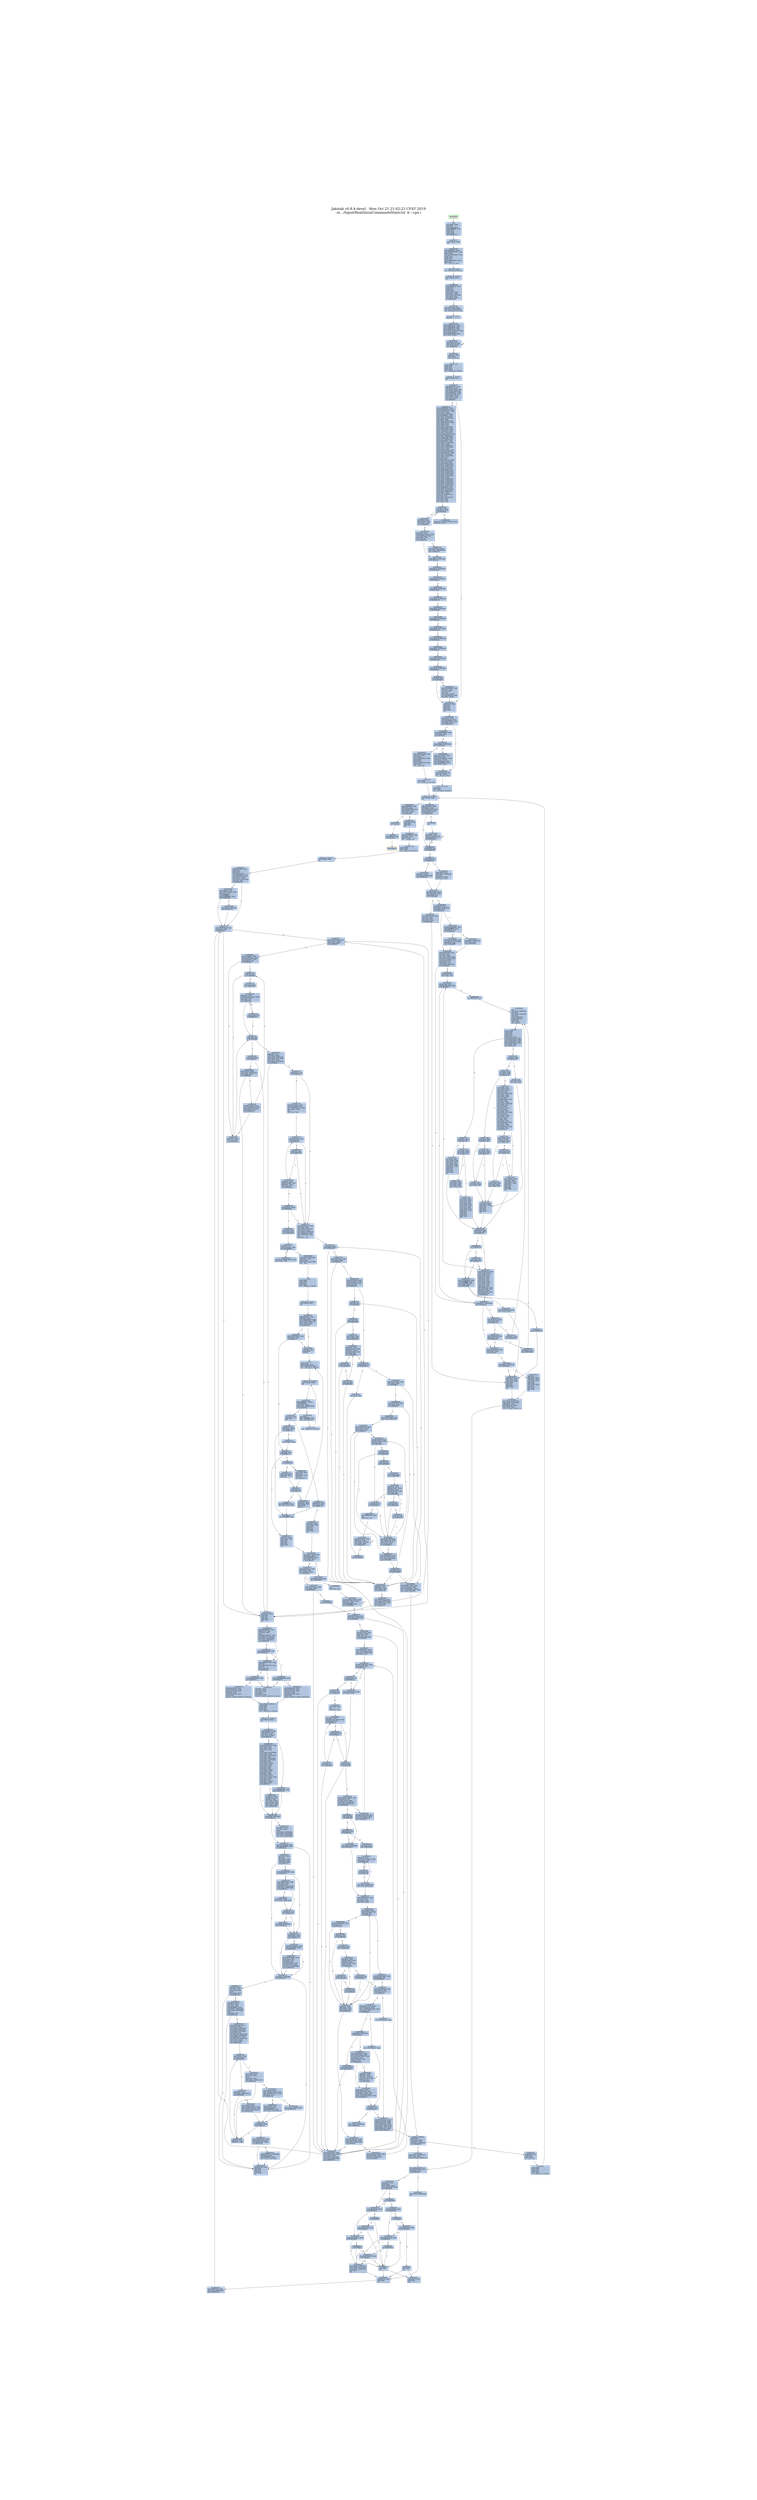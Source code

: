 digraph G {
node[shape=rectangle,style=filled,fillcolor=lightsteelblue,color=lightsteelblue]
bgcolor="transparent"
graph [label="Jakstab v0.8.4-devel   Mon Oct 21 21:02:23 CEST 2019\n-m ../Input/Real/linuxCommandsStatic/nl -b --cpa i", labelloc=t, fontsize=35, pad=30]
"0x08048740_0"[label="start\nxorl %ebp, %ebp\lpopl %esi\lmovl %esp, %ecx\landl $0xfffffff0, %esp\lpushl %eax\lpushl %esp\lpushl %edx\lcall 0x08048773\l"];
"0x08048750_0"[label="0x08048750\naddl $0xb18b0, %ebx\lleal -626992(%ebx), %eax\lpushl %eax\lleal -627152(%ebx), %eax\lpushl %eax\lpushl %ecx\lpushl %esi\lmovl $0x80494ee, %eax\lpushl %eax\lcall __libc_start_main\l"];
"0x08048773_0"[label="0x08048773\nmovl (%esp), %ebx\lret\l"];
"0x08048780_0"[label="_dl_relocate_static_...\nrepz ret\l"];
"0x08048790_0"[label="__x86.get_pc_thunk.b...\nmovl (%esp), %ebx\lret\l"];
"0x08049ca4_0"[label="__x86.get_pc_thunk.a...\nmovl (%esp), %eax\lret\l"];
"0x0804c15c_0"[label="__x86.get_pc_thunk.d...\nmovl (%esp), %edx\lret\l"];
"0x0804c4b7_0"[label="__x86.get_pc_thunk.c...\nmovl (%esp), %ecx\lret\l"];
"0x0805fb9e_0"[label="__x86.get_pc_thunk.s...\nmovl (%esp), %esi\lret\l"];
"0x08060160_0"[label="get_common_indeces.c...\npushl %ebp\lpushl %edi\lpushl %esi\lpushl %ebx\lcall __x86.get_pc_thunk.bp\l"];
"0x08060169_0"[label="0x08060169\naddl $0x99e97, %ebp\lsubl $0x108, %esp\ltestl %eax, %eax\lmovl %ecx, (%esp)\lje 0x08060348\l"];
"0x08060180_0"[label="0x08060180\nmovl $0x80fc000, %ebp\lmovl %eax, %esi\lmovl %edx, %edi\lmovl $0x1, %eax\lcpuid \lmovl %edx, 0x14(%ebp)\lmovl %eax, %edx\lmovl %ecx, 0x10(%ebp)\lshrl $0x8, %edx\lmovl %ebx, 0xc(%ebp)\lmovl %eax, 0x8(%ebp)\landl $0xf, %edx\lmovl (%esp), %ecx\lmovl %edx, (%esi)\lmovl %eax, %edx\lshrl $0x4, %edx\landl $0xf, %edx\lmovl %edx, (%edi)\lmovl %eax, %edx\lshrl $0xc, %edx\landl $0xf0, %edx\lmovl %edx, (%ecx)\lmovl 0x11c(%esp), %edx\lmovl %eax, %ecx\landl $0xf, %ecx\lmovl %ecx, (%edx)\lcmpl $0xf, (%esi)\lje 0x08060331\l"];
"0x080601d8_0"[label="0x080601d8\ncmpl $0x6, 0x4(%ebp)\ljle 0x080601f3\l"];
"0x080601de_0"[label="0x080601de\nmovl $0x7, %eax\lxorl %ecx, %ecx\lcpuid \lmovl %eax, 0x18(%ebp)\lmovl %ebx, 0x1c(%ebp)\lmovl %ecx, 0x20(%ebp)\lmovl %edx, 0x24(%ebp)\l"];
"0x080601f3_0"[label="0x080601f3\nmovl 0x10(%ebp), %ebx\ltestl $0x8000000, %ebx\lje 0x08060326\l"];
"0x08060202_0"[label="0x08060202\nxorl %ecx, %ecx\llgdt %ax\lmovl %eax, %edx\landl $0x6, %edx\lcmpl $0x6, %edx\lje 0x08060353\l"];
"0x08060215_0"[label="0x08060215\ncmpl $0xc, 0x4(%ebp)\ljle 0x08060326\l"];
"0x0806021f_0"[label="0x0806021f\nmovl $0xd, %esi\lxorl %ecx, %ecx\lmovl %esi, %eax\lcpuid \ltestl %ebx, %ebx\lje 0x08060326\l"];
"0x08060232_0"[label="0x08060232\naddl $0x7f, %ebx\lmovl %esi, %eax\lmovl $0x1, %ecx\landl $0xffffffc0, %ebx\lmovl %ebx, 0x40(%ebp)\lmovl %ebx, 0x44(%ebp)\lcpuid \ltestb $0x2, %al\lje 0x08060326\l"];
"0x0806024f_0"[label="0x0806024f\nleal 0x8(%esp), %ecx\lmovl $0x3, %eax\lmovl %ebp, 0x4(%esp)\lmovl $0x0, 0x8(%esp)\lmovl $0xa0, 0xc(%esp)\lmovl $0x2, %esi\lmovl $0x240, 0x10(%esp)\lmovl $0xa0, 0x88(%esp)\lleal 0x88(%esp), %edi\lmovl $0x100, 0x8c(%esp)\lmovl %ecx, (%esp)\lmovl %eax, %ebp\ljmp 0x080602dc\l"];
"0x080602a0_0"[label="0x080602a0\nmovl $0xd, %eax\lmovl %esi, %ecx\lcpuid \lcmpl $0x2, %esi\lmovl %eax, (%edi,%esi,4)\lje 0x080602d6\l"];
"0x080602b1_0"[label="0x080602b1\nmovl (%esp), %ebx\lmovl -4(%edi,%esi,4), %eax\laddl -4(%ebx,%esi,4), %eax\landl $0x2, %ecx\lje 0x080603be\l"];
"0x080602c5_0"[label="0x080602c5\nmovl (%esp), %ecx\laddl $0x3f, %eax\landl $0xffffffc0, %eax\lmovl %eax, (%ecx,%esi,4)\l"];
"0x080602d1_0"[label="0x080602d1\ncmpl $0x20, %ebp\lje 0x08060302\l"];
"0x080602d6_0"[label="0x080602d6\naddl $0x1, %esi\laddl $0x1, %ebp\l"];
"0x080602dc_0"[label="0x080602dc\nmovl $0xee, %eax\lbtl %esi, %eax\ljb 0x080602a0\l"];
"0x080602e6_0"[label="0x080602e6\ncmpl $0x2, %esi\lmovl $0x0, (%edi,%esi,4)\lje 0x080602d6\l"];
"0x080602f2_0"[label="0x080602f2\nmovl (%esp), %ebx\lmovl -4(%edi,%esi,4), %eax\laddl -4(%ebx,%esi,4), %eax\lmovl %eax, (%ebx,%esi,4)\ljmp 0x080602d1\l"];
"0x08060302_0"[label="0x08060302\nmovl 0x104(%esp), %eax\laddl 0x84(%esp), %eax\lmovl 0x4(%esp), %ebp\lje 0x08060326\l"];
"0x08060316_0"[label="0x08060316\norl $0x400000, 0x48(%ebp)\laddl $0x7f, %eax\landl $0xffffffc0, %eax\lmovl %eax, 0x40(%ebp)\l"];
"0x08060326_0"[label="0x08060326\naddl $0x108, %esp\lpopl %ebx\lpopl %esi\lpopl %edi\lpopl %ebp\lret\l"];
"0x08060331_0"[label="0x08060331\nshrl $0x14, %eax\lmovzbl %al, %eax\laddl $0xf, %eax\lmovl %eax, (%esi)\lmovl (%esp), %eax\lmovl (%eax), %eax\laddl %eax, (%edi)\ljmp 0x080601d8\l"];
"0x08060348_0"[label="0x08060348\nmovl $0x80fc000, %ebp\ljmp 0x080601d8\l"];
"0x08060353_0"[label="0x08060353\ntestl $0x10000000, %ebx\lje 0x0806037a\l"];
"0x0806035b_0"[label="0x0806035b\nmovl 0x48(%ebp), %edx\lmovl %edx, %ecx\lorl $0x40, %ecx\ltestb $0x20, 0x1c(%ebp)\lmovl %ecx, 0x48(%ebp)\lje 0x08060375\l"];
"0x0806036c_0"[label="0x0806036c\norl $0x440, %edx\lmovl %edx, 0x48(%ebp)\l"];
"0x08060375_0"[label="0x08060375\nandb $0x10, %bh\ljne 0x080603b5\l"];
"0x0806037a_0"[label="0x0806037a\nandl $0xe0, %eax\lcmpl $0xe0, %eax\ljne 0x08060215\l"];
"0x0806038a_0"[label="0x0806038a\nmovl 0x1c(%ebp), %edx\ltestl $0x10000, %edx\lje 0x08060215\l"];
"0x08060399_0"[label="0x08060399\nmovl 0x48(%ebp), %eax\lmovl %eax, %ecx\lorb $0x10, %ah\lorb $0x30, %ch\landl $0x20000, %edx\lcmovnel %ecx, %eax\lmovl %eax, 0x48(%ebp)\ljmp 0x08060215\l"];
"0x080603b5_0"[label="0x080603b5\norl $0x80, 0x48(%ebp)\ljmp 0x0806037a\l"];
"0x080603be_0"[label="0x080603be\nmovl %eax, (%ebx,%esi,4)\ljmp 0x080602d1\l"];
"0x080603d0_0"[label="__libc_start_main\ncall __x86.get_pc_thunk.ax\l"];
"0x080603d5_0"[label="0x080603d5\naddl $0x99c2b, %eax\lpushl %edi\lpushl %esi\lpushl %ebx\lsubl $0x70, %esp\lmovl $0x0, %edx\lmovl %eax, 0xc(%esp)\lxorl %eax, %eax\ltestl %edx, %edx\lje 0x080603f9\l"];
"0x080603f9_0"[label="0x080603f9\nmovl 0xc(%esp), %edi\lmovl %eax, 0xe50(%edi)\lcall _dl_relocate_static_pie\l"];
"0x08060408_0"[label="0x08060408\nmovl 0x88(%esp), %eax\lmovl 0x84(%esp), %esi\lmovl $0x80fbfc4, %edx\lmovl 0x98(%esp), %ecx\lleal 0x4(%eax,%esi,4), %eax\lmovl %eax, (%edx)\lmovl $0x80f9ec8, %edx\lmovl %ecx, (%edx)\l"];
"0x08060431_0"[label="0x08060431\naddl $0x4, %eax\lmovl -4(%eax), %edx\ltestl %edx, %edx\ljne 0x08060431\l"];
"0x0806043b_0"[label="0x0806043b\nsubl $0xc, %esp\lpushl %eax\lcall _dl_aux_init\l"];
"0x08060444_0"[label="0x08060444\naddl $0x10, %esp\lmovl 0xc(%esp), %esi\lmovl $0x80fc610, %eax\lcmpl $0x0, (%eax)\ljne 0x08060482\l"];
"0x08060456_0"[label="0x08060456\nmovl $0x8048000, %edx\ltestl %edx, %edx\lje 0x08060482\l"];
"0x08060460_0"[label="0x08060460\ncmpw $0x20, 0x2a(%edx)\ljne 0x08060854\l"];
"0x0806046b_0"[label="0x0806046b\nmovl 0x1c(%edx), %ecx\laddl %edx, %ecx\lmovzwl 0x2c(%edx), %edx\lmovl %ecx, (%eax)\lmovl 0xc(%esp), %eax\lmovl $0x80fc630, %eax\lmovl %edx, (%eax)\l"];
"0x08060482_0"[label="0x08060482\nmovl 0xc(%esp), %esi\lmovl %esi, %ebx\lcall __libc_init_secure\l"];
"0x0806048d_0"[label="0x0806048d\nmovl $0x80fbfc4, %eax\lsubl $0xc, %esp\lpushl (%eax)\lcall __tunables_init\l"];
"0x0806049d_0"[label="0x0806049d\nmovl $0x80fc000, %esi\laddl $0x10, %esp\lxorl %eax, %eax\lcpuid \lcmpl $0x756e6547, %ebx\lmovl $0x0, 0x1c(%esp)\lmovl $0x0, 0x20(%esp)\lmovl %eax, 0x4(%esi)\ljne 0x0806078f\l"];
"0x080604c9_0"[label="0x080604c9\ncmpl $0x6c65746e, %ecx\ljne 0x0806078f\l"];
"0x080604d5_0"[label="0x080604d5\ncmpl $0x49656e69, %edx\lje 0x0806091b\l"];
"0x080604e1_0"[label="0x080604e1\nsubl $0xc, %esp\lxorl %eax, %eax\lxorl %ecx, %ecx\lpushl $0x0\lxorl %edx, %edx\lcall get_common_indeces.constprop.1\l"];
"0x0806078f_0"[label="0x0806078f\ncmpl $0x68747541, %ebx\lsete %bl\lcmpl $0x444d4163, %ecx\lsete %al\ltestb %al, %bl\lje 0x080604e1\l"];
"0x080607a9_0"[label="0x080607a9\ncmpl $0x69746e65, %edx\ljne 0x080604e1\l"];
"0x080607b5_0"[label="0x080607b5\nleal 0x2c(%esp), %ecx\lleal 0x20(%esp), %edx\lleal 0x1c(%esp), %eax\lsubl $0xc, %esp\lleal 0x3c(%esp), %ebx\lpushl %ebx\lcall get_common_indeces.constprop.1\l"];
"0x08060854_0"[label="0x08060854\nleal -201452(%esi), %eax\lmovl %esi, %ebx\lpushl %eax\lleal -201636(%esi), %eax\lpushl $0xb4\lpushl %eax\lleal -201580(%esi), %eax\lpushl %eax\lcall __assert_fail\l"];
"0x0806091b_0"[label="0x0806091b\nleal 0x20(%esp), %edx\lleal 0x24(%esp), %ecx\lleal 0x1c(%esp), %eax\lsubl $0xc, %esp\lleal 0x34(%esp), %ebx\lpushl %ebx\lcall get_common_indeces.constprop.1\l"];
"0x08060ad2_0"[label="__x86.get_pc_thunk.b...\nmovl (%esp), %ebp\lret\l"];
"0x08063550_0"[label="__assert_fail\npushl %ebx\lcall __x86.get_pc_thunk.bx\l"];
"0x080673a3_0"[label="__x86.get_pc_thunk.d...\nmovl (%esp), %edi\lret\l"];
"0x0808b0d0_0"[label="__sbrk\npushl %ebp\lpushl %edi\lpushl %esi\lpushl %ebx\lcall __x86.get_pc_thunk.si\l"];
"0x0808b0d9_0"[label="0x0808b0d9\naddl $0x6ef27, %esi\lsubl $0xc, %esp\lmovl $0x80fc0a4, %ebp\lmovl 0x20(%esp), %edi\lmovl (%ebp), %ebx\ltestl %ebx, %ebx\lje 0x0808b0fd\l"];
"0x0808b0f3_0"[label="0x0808b0f3\nmovl 0xe50(%esi), %eax\ltestl %eax, %eax\lje 0x0808b111\l"];
"0x0808b0fd_0"[label="0x0808b0fd\nsubl $0xc, %esp\lpushl $0x0\lcall brk\l"];
"0x0808b107_0"[label="0x0808b107\naddl $0x10, %esp\ltestl %eax, %eax\ljs 0x0808b130\l"];
"0x0808b10e_0"[label="0x0808b10e\nmovl (%ebp), %ebx\l"];
"0x0808b111_0"[label="0x0808b111\ncmpl $0x0, %edi\lje 0x0808b135\l"];
"0x0808b116_0"[label="0x0808b116\njle 0x0808b160\l"];
"0x0808b118_0"[label="0x0808b118\nmovl %ebx, %eax\laddl %edi, %eax\lsetb %al\l"];
"0x0808b11f_0"[label="0x0808b11f\ntestb %al, %al\lje 0x0808b140\l"];
"0x0808b123_0"[label="0x0808b123\nmovl $0xffffffe0, %eax\lmovl $0xc, %gs:(%eax)\l"];
"0x0808b130_0"[label="0x0808b130\nmovl $0xffffffff, %ebx\l"];
"0x0808b135_0"[label="0x0808b135\naddl $0xc, %esp\lmovl %ebx, %eax\lpopl %ebx\lpopl %esi\lpopl %edi\lpopl %ebp\lret\l"];
"0x0808b140_0"[label="0x0808b140\nsubl $0xc, %esp\laddl %ebx, %edi\lpushl %edi\lcall brk\l"];
"0x0808b14b_0"[label="0x0808b14b\naddl $0x10, %esp\ltestl %eax, %eax\ljs 0x0808b130\l"];
"0x0808b152_0"[label="0x0808b152\naddl $0xc, %esp\lmovl %ebx, %eax\lpopl %ebx\lpopl %esi\lpopl %edi\lpopl %ebp\lret\l"];
"0x0808b160_0"[label="0x0808b160\nmovl %edi, %eax\lnegl %eax\lcmpl %ebx, %eax\lseta %al\ljmp 0x0808b11f\l"];
"0x0808d5e0_0"[label="do_tunable_update_va...\nmovl 0x4(%eax), %ecx\lcmpl $0x3, %ecx\lje 0x0808d630\l"];
"0x0808d5e8_0"[label="0x0808d5e8\ncmpl $0x1, %ecx\lpushl %ebx\lmovl (%edx), %ebx\lmovl 0x4(%edx), %edx\lje 0x0808d608\l"];
"0x0808d5f3_0"[label="0x0808d5f3\njae 0x0808d608\l"];
"0x0808d5f5_0"[label="0x0808d5f5\ncmpl 0xc(%eax), %edx\ljle 0x0808d638\l"];
"0x0808d5fa_0"[label="0x0808d5fa\ncmpl 0x14(%eax), %edx\ljl 0x0808d620\l"];
"0x0808d5ff_0"[label="0x0808d5ff\njle 0x0808d61b\l"];
"0x0808d601_0"[label="0x0808d601\npopl %ebx\lret\l"];
"0x0808d608_0"[label="0x0808d608\ncmpl 0xc(%eax), %edx\lja 0x0808d614\l"];
"0x0808d60d_0"[label="0x0808d60d\njb 0x0808d601\l"];
"0x0808d60f_0"[label="0x0808d60f\ncmpl 0x8(%eax), %ebx\ljb 0x0808d601\l"];
"0x0808d614_0"[label="0x0808d614\ncmpl 0x14(%eax), %edx\ljb 0x0808d620\l"];
"0x0808d619_0"[label="0x0808d619\nja 0x0808d601\l"];
"0x0808d61b_0"[label="0x0808d61b\ncmpl 0x10(%eax), %ebx\lja 0x0808d601\l"];
"0x0808d620_0"[label="0x0808d620\nmovl %ebx, 0x18(%eax)\lmovl %edx, 0x1c(%eax)\lmovb $0x1, 0x20(%eax)\lpopl %ebx\lret\l"];
"0x0808d630_0"[label="0x0808d630\nmovl %edx, 0x18(%eax)\lret\l"];
"0x0808d638_0"[label="0x0808d638\njl 0x0808d601\l"];
"0x0808d63a_0"[label="0x0808d63a\ncmpl 0x8(%eax), %ebx\ljae 0x0808d5fa\l"];
"0x0808d63f_0"[label="0x0808d63f\npopl %ebx\lret\l"];
"0x0808d650_0"[label="tunable_initialize\npushl %ebx\lmovl %eax, %ebx\lsubl $0x18, %esp\lcmpl $0x3, 0x4(%eax)\ljne 0x0808d670\l"];
"0x0808d65c_0"[label="0x0808d65c\nmovb $0x1, 0x20(%eax)\lmovl %ebx, %eax\lcall do_tunable_update_val\l"];
"0x0808d667_0"[label="0x0808d667\naddl $0x18, %esp\lpopl %ebx\lret\l"];
"0x0808d670_0"[label="0x0808d670\nsubl $0x8, %esp\lpushl $0x0\lpushl %edx\lcall _dl_strtoul\l"];
"0x0808d67b_0"[label="0x0808d67b\nmovl %eax, 0x18(%esp)\lmovl %edx, 0x1c(%esp)\laddl $0x10, %esp\lleal 0x8(%esp), %edx\lmovl %ebx, %eax\lcall do_tunable_update_val\l"];
"0x0808d691_0"[label="0x0808d691\naddl $0x18, %esp\lpopl %ebx\lret\l"];
"0x0808d6c0_0"[label="__tunables_init\npushl %ebp\lpushl %edi\lcall __x86.get_pc_thunk.di\l"];
"0x0808d6c7_0"[label="0x0808d6c7\naddl $0x6c939, %edi\lpushl %esi\lpushl %ebx\lsubl $0x3c, %esp\lmovl $0x80f9ecc, %eax\lmovl %edi, 0xc(%esp)\lmovl (%eax), %esi\lmovl %eax, 0x18(%esp)\ltestl %esi, %esi\lje 0x0808d700\l"];
"0x0808d6e6_0"[label="0x0808d6e6\nmovl $0x21, %eax\lleal -188501(%edi), %ebx\lxorl %ecx, %ecx\lint $0xffffff80\lcmpl $0xfffff000, %eax\ljbe 0x0808da0b\l"];
"0x0808d700_0"[label="0x0808d700\nmovl 0x50(%esp), %eax\ltestl %eax, %eax\lje 0x0808d83f\l"];
"0x0808d70c_0"[label="0x0808d70c\nmovl 0x50(%esp), %eax\lmovl (%eax), %ebp\ltestl %ebp, %ebp\lje 0x0808d83f\l"];
"0x0808d71a_0"[label="0x0808d71a\nmovzbl (%ebp), %ecx\lmovl 0x50(%esp), %eax\lleal 0x4(%eax), %ebx\lcmpb $0x3d, %cl\lje 0x0808d8b2\l"];
"0x0808d72e_0"[label="0x0808d72e\ntestb %cl, %cl\lje 0x0808d8b2\l"];
"0x0808d736_0"[label="0x0808d736\nxorl %eax, %eax\ljmp 0x0808d745\l"];
"0x0808d740_0"[label="0x0808d740\ncmpb $0x3d, %dl\lje 0x0808d753\l"];
"0x0808d745_0"[label="0x0808d745\naddl $0x1, %eax\lmovzbl (%ebp,%eax), %edx\lmovl %eax, %esi\ltestb %dl, %dl\ljne 0x0808d740\l"];
"0x0808d753_0"[label="0x0808d753\ntestb %dl, %dl\lje 0x0808d890\l"];
"0x0808d75b_0"[label="0x0808d75b\naddl $0x1, %esi\ltestl %ebx, %ebx\lmovl %ebx, 0x8(%esp)\lleal (%ebp,%esi), %eax\lmovl %ecx, %edi\lmovl %eax, 0x14(%esp)\lje 0x0808d83f\l"];
"0x0808d774_0"[label="0x0808d774\ncmpb $0x47, %cl\ljne 0x0808d7b1\l"];
"0x0808d779_0"[label="0x0808d779\nmovl 0xc(%esp), %ecx\lleal 0x1(%ebp), %eax\lleal -188515(%ecx), %ebx\lmovl $0x4c, %ecx\lnop \lleal (%esi), %esi\l"];
"0x0808d790_0"[label="0x0808d790\nmovzbl (%eax), %edx\ltestb %dl, %dl\lje 0x0808d7b1\l"];
"0x0808d797_0"[label="0x0808d797\ncmpb %cl, %dl\ljne 0x0808d7b1\l"];
"0x0808d79b_0"[label="0x0808d79b\naddl $0x1, %ebx\lmovzbl (%ebx), %ecx\laddl $0x1, %eax\ltestb %cl, %cl\ljne 0x0808d790\l"];
"0x0808d7a8_0"[label="0x0808d7a8\ncmpb $0x3d, (%eax)\lje 0x0808d93f\l"];
"0x0808d7b1_0"[label="0x0808d7b1\nmovl 0x18(%esp), %eax\lxorl %edi, %edi\lmovl %ebp, 0x4(%esp)\lmovl (%eax), %eax\lmovl %eax, 0x10(%esp)\lmovl 0xc(%esp), %eax\lleal -1344(%eax), %esi\lnop \lleal (%esi), %esi\l"];
"0x0808d7d0_0"[label="0x0808d7d0\ncmpb $0x0, (%esi)\ljne 0x0808d820\l"];
"0x0808d7d5_0"[label="0x0808d7d5\nmovl 0x8(%esi), %ebp\ltestl %ebp, %ebp\lje 0x0808d820\l"];
"0x0808d7dc_0"[label="0x0808d7dc\nmovzbl (%ebp), %edx\lmovl 0x4(%esp), %ebx\lmovzbl (%ebx), %eax\ltestb %dl, %dl\lje 0x0808d818\l"];
"0x0808d7eb_0"[label="0x0808d7eb\ntestb %al, %al\lje 0x0808d820\l"];
"0x0808d7ef_0"[label="0x0808d7ef\ncmpb %al, %dl\ljne 0x0808d820\l"];
"0x0808d7f3_0"[label="0x0808d7f3\nmovl %ebp, %ecx\lmovl %ebx, %edx\ljmp 0x0808d808\l"];
"0x0808d800_0"[label="0x0808d800\ncmpb %al, %bl\ljne 0x0808d820\l"];
"0x0808d804_0"[label="0x0808d804\ntestb %al, %al\lje 0x0808d820\l"];
"0x0808d808_0"[label="0x0808d808\naddl $0x1, %ecx\lmovzbl (%ecx), %ebx\laddl $0x1, %edx\lmovzbl (%edx), %eax\ltestb %bl, %bl\ljne 0x0808d800\l"];
"0x0808d818_0"[label="0x0808d818\ncmpb $0x3d, %al\lje 0x0808d850\l"];
"0x0808d81c_0"[label="0x0808d81c\nleal (%esi), %esi\l"];
"0x0808d820_0"[label="0x0808d820\naddl $0x1, %edi\laddl $0x2c, %esi\lcmpl $0x16, %edi\ljne 0x0808d7d0\l"];
"0x0808d82b_0"[label="0x0808d82b\nmovl 0x8(%esp), %eax\lmovl %eax, 0x50(%esp)\lmovl 0x50(%esp), %eax\ltestl %eax, %eax\ljne 0x0808d70c\l"];
"0x0808d83f_0"[label="0x0808d83f\naddl $0x3c, %esp\lpopl %ebx\lpopl %esi\lpopl %edi\lpopl %ebp\lret\l"];
"0x0808d850_0"[label="0x0808d850\nmovl 0x10(%esp), %edx\ltestl %edx, %edx\lje 0x0808d864\l"];
"0x0808d858_0"[label="0x0808d858\nmovl 0x4(%esi), %eax\ltestl %eax, %eax\lje 0x0808d8bb\l"];
"0x0808d85f_0"[label="0x0808d85f\ncmpl $0x2, %eax\ljne 0x0808d820\l"];
"0x0808d864_0"[label="0x0808d864\nimull $0x2c, %edi, %eax\lmovl 0xc(%esp), %edi\lmovl 0x14(%esp), %edx\lleal -1376(%edi,%eax), %eax\lcall tunable_initialize\l"];
"0x0808d87b_0"[label="0x0808d87b\nmovl 0x8(%esp), %eax\lmovl %eax, 0x50(%esp)\ljmp 0x0808d700\l"];
"0x0808d890_0"[label="0x0808d890\ntestl %ebx, %ebx\lje 0x0808d83f\l"];
"0x0808d894_0"[label="0x0808d894\nmovl (%ebx), %ebp\lmovl %ebx, 0x50(%esp)\ltestl %ebp, %ebp\lje 0x0808d83f\l"];
"0x0808d89e_0"[label="0x0808d89e\nmovzbl (%ebp), %ecx\lmovl 0x50(%esp), %eax\lleal 0x4(%eax), %ebx\lcmpb $0x3d, %cl\ljne 0x0808d72e\l"];
"0x0808d8b2_0"[label="0x0808d8b2\nmovl %ecx, %edx\lxorl %esi, %esi\ljmp 0x0808d753\l"];
"0x0808d8bb_0"[label="0x0808d8bb\nmovl 0x50(%esp), %eax\lmovl %eax, 0x8(%esp)\l"];
"0x0808d8c3_0"[label="0x0808d8c3\nmovl 0x8(%esp), %eax\lmovl (%eax), %eax\ltestl %eax, %eax\lje 0x0808d914\l"];
"0x0808d8cd_0"[label="0x0808d8cd\nmovzbl (%ebp), %ecx\lmovzbl (%eax), %edx\ltestb %cl, %cl\lje 0x0808d900\l"];
"0x0808d8d8_0"[label="0x0808d8d8\ntestb %dl, %dl\lje 0x0808d905\l"];
"0x0808d8dc_0"[label="0x0808d8dc\ncmpb %dl, %cl\ljne 0x0808d905\l"];
"0x0808d8e0_0"[label="0x0808d8e0\nmovl %ebp, %ecx\ljmp 0x0808d8f0\l"];
"0x0808d8e8_0"[label="0x0808d8e8\ncmpb %dl, %bl\ljne 0x0808d905\l"];
"0x0808d8ec_0"[label="0x0808d8ec\ntestb %dl, %dl\lje 0x0808d905\l"];
"0x0808d8f0_0"[label="0x0808d8f0\naddl $0x1, %ecx\lmovzbl (%ecx), %ebx\laddl $0x1, %eax\lmovzbl (%eax), %edx\ltestb %bl, %bl\ljne 0x0808d8e8\l"];
"0x0808d900_0"[label="0x0808d900\ncmpb $0x3d, %dl\lje 0x0808d924\l"];
"0x0808d905_0"[label="0x0808d905\naddl $0x4, 0x8(%esp)\lmovl 0x8(%esp), %eax\lmovl (%eax), %eax\ltestl %eax, %eax\ljne 0x0808d8cd\l"];
"0x0808d914_0"[label="0x0808d914\nmovl 0x50(%esp), %ecx\lmovl 0x4(%esi), %eax\lmovl %ecx, 0x8(%esp)\ljmp 0x0808d85f\l"];
"0x0808d924_0"[label="0x0808d924\nmovl 0x8(%esp), %eax\lnop \lleal (%esi), %esi\l"];
"0x0808d930_0"[label="0x0808d930\nmovl 0x4(%eax), %edx\laddl $0x4, %eax\lmovl %edx, -4(%eax)\ltestl %edx, %edx\ljne 0x0808d930\l"];
"0x0808d93d_0"[label="0x0808d93d\njmp 0x0808d8c3\l"];
"0x0808d93f_0"[label="0x0808d93f\nxorl %edx, %edx\lmovl %edi, %ecx\ljmp 0x0808d94f\l"];
"0x0808d948_0"[label="0x0808d948\nmovzbl 0x1(%ebp,%edx), %ecx\lmovl %eax, %edx\l"];
"0x0808d94f_0"[label="0x0808d94f\ntestb %cl, %cl\lleal 0x1(%edx), %eax\ljne 0x0808d948\l"];
"0x0808d956_0"[label="0x0808d956\nmovl %edx, 0x4(%esp)\lsubl $0xc, %esp\lpushl %eax\lmovl 0x1c(%esp), %ebx\lcall __sbrk\l"];
"0x0808d967_0"[label="0x0808d967\nmovl %eax, 0x34(%esp)\laddl $0x10, %esp\lcmpl $0xffffffff, %eax\lmovl %eax, %ecx\lje 0x0808dbd0\l"];
"0x0808d979_0"[label="0x0808d979\nmovl 0x4(%esp), %edx\ltestl %edx, %edx\lleal -1(%edx), %eax\lje 0x0808dbb6\l"];
"0x0808d988_0"[label="0x0808d988\nnop \lleal (%esi), %esi\l"];
"0x0808d990_0"[label="0x0808d990\nmovzbl (%ebp,%eax), %edx\lmovb %dl, (%ecx,%eax)\lsubl $0x1, %eax\lcmpl $0xffffffff, %eax\ljne 0x0808d990\l"];
"0x0808d9a0_0"[label="0x0808d9a0\naddl 0x24(%esp), %esi\lmovl %esi, 0x2c(%esp)\lje 0x0808d9f4\l"];
"0x0808d9aa_0"[label="0x0808d9aa\nmovzbl (%esi), %eax\lmovl %esi, %ebp\ltestb %al, %al\lmovb %al, 0x4(%esp)\lje 0x0808d9f4\l"];
"0x0808d9b7_0"[label="0x0808d9b7\nmovl 0xc(%esp), %eax\lleal -1376(%eax), %eax\lmovl %eax, 0x28(%esp)\lleal (%esi), %esi\l"];
"0x0808d9c8_0"[label="0x0808d9c8\nmovzbl 0x4(%esp), %eax\lcmpb $0x3d, %al\lje 0x0808da1a\l"];
"0x0808d9d1_0"[label="0x0808d9d1\ncmpb $0x3a, %al\lje 0x0808da1a\l"];
"0x0808d9d5_0"[label="0x0808d9d5\ntestb %al, %al\lje 0x0808d9f4\l"];
"0x0808d9d9_0"[label="0x0808d9d9\nxorl %edx, %edx\lnop \lleal (%esi), %esi\l"];
"0x0808d9e0_0"[label="0x0808d9e0\naddl $0x1, %edx\lmovzbl (%ebp,%edx), %eax\lcmpb $0x3d, %al\lje 0x0808da21\l"];
"0x0808d9ec_0"[label="0x0808d9ec\ncmpb $0x3a, %al\lje 0x0808da21\l"];
"0x0808d9f0_0"[label="0x0808d9f0\ntestb %al, %al\ljne 0x0808d9e0\l"];
"0x0808d9f4_0"[label="0x0808d9f4\nmovl 0x50(%esp), %eax\lmovl 0x24(%esp), %edi\lmovl %edi, (%eax)\lmovl 0x8(%esp), %eax\lmovl %eax, 0x50(%esp)\ljmp 0x0808d700\l"];
"0x0808da0b_0"[label="0x0808da0b\nmovl $0x2, -416(%edi)\ljmp 0x0808d700\l"];
"0x0808da1a_0"[label="0x0808da1a\nmovzbl 0x4(%esp), %eax\lxorl %edx, %edx\l"];
"0x0808da21_0"[label="0x0808da21\ntestb %al, %al\lje 0x0808d9f4\l"];
"0x0808da25_0"[label="0x0808da25\nleal 0x1(%ebp,%edx), %ecx\lcmpb $0x3a, %al\lmovzbl (%ecx), %ebx\lmovl %ecx, 0x10(%esp)\lmovb %bl, 0x1f(%esp)\lje 0x0808db20\l"];
"0x0808da3c_0"[label="0x0808da3c\ntestb %bl, %bl\lje 0x0808db5f\l"];
"0x0808da44_0"[label="0x0808da44\ncmpb $0x3a, %bl\lje 0x0808db5f\l"];
"0x0808da4d_0"[label="0x0808da4d\nxorl %eax, %eax\ljmp 0x0808da5c\l"];
"0x0808da58_0"[label="0x0808da58\ntestb %dl, %dl\lje 0x0808da68\l"];
"0x0808da5c_0"[label="0x0808da5c\naddl $0x1, %eax\lmovzbl (%ecx,%eax), %edx\lcmpb $0x3a, %dl\ljne 0x0808da58\l"];
"0x0808da68_0"[label="0x0808da68\nmovl %eax, 0x20(%esp)\lmovb %dl, 0x1f(%esp)\l"];
"0x0808da70_0"[label="0x0808da70\nmovl 0x28(%esp), %edi\lxorl %esi, %esi\lleal (%esi), %esi\lleal (%edi), %edi\l"];
"0x0808da80_0"[label="0x0808da80\nmovl (%edi), %eax\lmovzbl (%eax), %edx\ltestb %dl, %dl\lje 0x0808daeb\l"];
"0x0808da89_0"[label="0x0808da89\nmovzbl 0x4(%esp), %ecx\ltestb %cl, %cl\lje 0x0808dabd\l"];
"0x0808da92_0"[label="0x0808da92\ncmpb %cl, %dl\ljne 0x0808dabd\l"];
"0x0808da96_0"[label="0x0808da96\nmovl %ebp, %edx\ljmp 0x0808daa8\l"];
"0x0808daa0_0"[label="0x0808daa0\ncmpb %bl, %cl\ljne 0x0808dabd\l"];
"0x0808daa4_0"[label="0x0808daa4\ntestb %bl, %bl\lje 0x0808dabd\l"];
"0x0808daa8_0"[label="0x0808daa8\naddl $0x1, %eax\lmovzbl (%eax), %ecx\laddl $0x1, %edx\lmovzbl (%edx), %ebx\ltestb %cl, %cl\ljne 0x0808daa0\l"];
"0x0808dab8_0"[label="0x0808dab8\ncmpb $0x3d, %bl\lje 0x0808daf5\l"];
"0x0808dabd_0"[label="0x0808dabd\naddl $0x1, %esi\laddl $0x2c, %edi\lcmpl $0x16, %esi\ljne 0x0808da80\l"];
"0x0808dac8_0"[label="0x0808dac8\nmovl 0x10(%esp), %eax\lmovl 0x20(%esp), %edi\lcmpb $0x0, (%eax,%edi)\lje 0x0808d9f4\l"];
"0x0808dada_0"[label="0x0808dada\nleal 0x1(%eax,%edi), %ebp\lmovzbl (%ebp), %eax\lmovb %al, 0x4(%esp)\ljmp 0x0808d9c8\l"];
"0x0808daeb_0"[label="0x0808daeb\nmovzbl 0x4(%esp), %ebx\lcmpb $0x3d, %bl\ljne 0x0808dabd\l"];
"0x0808daf5_0"[label="0x0808daf5\nmovl 0x18(%esp), %eax\lmovl (%eax), %ecx\ltestl %ecx, %ecx\lje 0x0808db32\l"];
"0x0808daff_0"[label="0x0808daff\nimull $0x2c, %esi, %eax\lmovl 0xc(%esp), %edi\lmovl -1340(%edi,%eax), %eax\ltestl %eax, %eax\lje 0x0808db6c\l"];
"0x0808db11_0"[label="0x0808db11\nmovl 0x10(%esp), %ebp\l"];
"0x0808db15_0"[label="0x0808db15\ncmpl $0x2, %eax\lje 0x0808db36\l"];
"0x0808db1a_0"[label="0x0808db1a\nmovl %ebp, 0x10(%esp)\ljmp 0x0808dac8\l"];
"0x0808db20_0"[label="0x0808db20\nmovzbl 0x1f(%esp), %eax\lmovl 0x10(%esp), %ebp\lmovb %al, 0x4(%esp)\ljmp 0x0808d9c8\l"];
"0x0808db32_0"[label="0x0808db32\nmovl 0x10(%esp), %ebp\l"];
"0x0808db36_0"[label="0x0808db36\nmovl 0x10(%esp), %edx\lsubl 0x2c(%esp), %edx\laddl 0x14(%esp), %edx\lmovl 0x20(%esp), %eax\lmovb $0x0, (%edx,%eax)\limull $0x2c, %esi, %eax\laddl 0x28(%esp), %eax\lcall tunable_initialize\l"];
"0x0808db5f_0"[label="0x0808db5f\nmovl $0x0, 0x20(%esp)\ljmp 0x0808da70\l"];
"0x0808db6c_0"[label="0x0808db6c\ncmpb $0x0, 0x1f(%esp)\lje 0x0808dbdd\l"];
"0x0808db73_0"[label="0x0808db73\nmovl 0x10(%esp), %eax\lmovl 0x20(%esp), %edi\lleal 0x1(%eax,%edi), %edx\lmovl %ebp, %eax\lmovzbl (%edx), %ecx\ltestb %cl, %cl\lje 0x0808db98\l"];
"0x0808db88_0"[label="0x0808db88\naddl $0x1, %edx\laddl $0x1, %eax\lmovb %cl, -1(%eax)\lmovzbl (%edx), %ecx\ltestb %cl, %cl\ljne 0x0808db88\l"];
"0x0808db98_0"[label="0x0808db98\nmovb $0x0, (%eax)\lmovl 0xc(%esp), %edi\limull $0x2c, %esi, %eax\lmovl $0x0, 0x20(%esp)\lmovl -1340(%edi,%eax), %eax\ljmp 0x0808db15\l"];
"0x0808dbb6_0"[label="0x0808dbb6\nmovl 0x24(%esp), %ebx\ltestl %ebx, %ebx\lje 0x0808d9f4\l"];
"0x0808dbc2_0"[label="0x0808dbc2\njmp 0x0808d9a0\l"];
"0x0808dbd0_0"[label="0x0808dbd0\nmovl $0x0, 0x24(%esp)\ljmp 0x0808d9f4\l"];
"0x0808dbdd_0"[label="0x0808dbdd\nmovb $0x0, (%ebp)\ljmp 0x0808d9f4\l"];
"0x0808dc70_0"[label="_dl_aux_init\npushl %ebp\lpushl %edi\lpushl %esi\lpushl %ebx\lcall __x86.get_pc_thunk.cx\l"];
"0x0808dc79_0"[label="0x0808dc79\naddl $0x6c387, %ecx\lsubl $0x74, %esp\lmovl 0x88(%esp), %eax\lmovl %eax, 0x4(%esp)\lmovl $0x80fc5fc, %eax\lmovl 0x4(%esp), %edx\lmovl %edx, (%eax)\lmovl (%edx), %eax\ltestl %eax, %eax\lje 0x0808df0d\l"];
"0x0808dca3_0"[label="0x0808dca3\nmovl $0x80fc624, %esi\lmovl 0x1fe0(%ecx), %edi\lmovl 0x1fe4(%ecx), %ebp\lmovl (%esi), %ebx\lmovl %edi, 0x30(%esp)\lmovl $0x80f9ecc, %edi\lmovl %esi, 0x5c(%esp)\lmovl %ebp, 0x34(%esp)\lxorl %ebp, %ebp\lmovl %ebx, 0x48(%esp)\lmovl 0xb60(%ecx), %ebx\lmovl %ebp, %edx\lmovl (%edi), %esi\lmovl %edi, 0x10(%esp)\lmovl $0x80fc600, %edi\lmovl %ebx, 0x40(%esp)\lmovl -320(%ecx), %ebx\lmovl %esi, 0x4c(%esp)\lmovzwl 0xb2c(%ecx), %esi\lmovl %edi, 0x68(%esp)\lmovl %ebx, 0x54(%esp)\lmovl $0x80fc648, %ebx\lmovw %si, 0x44(%esp)\lmovl $0x80fc61c, %esi\lmovl %ebx, 0x14(%esp)\lmovl (%ebx), %ebx\lmovl %esi, 0x64(%esp)\lmovl %ebx, 0x50(%esp)\lmovl (%esi), %ebx\lmovl 0x1fec(%ecx), %esi\lmovl %ebx, 0x18(%esp)\lmovl 0x1fe8(%ecx), %ebx\lmovl %esi, 0x2c(%esp)\lmovl %ebx, 0x28(%esp)\lmovl (%edi), %esi\lxorl %edi, %edi\lmovl 0xb38(%ecx), %ebx\lmovb %dl, 0x21(%esp)\lmovl 0x4(%esp), %edx\lmovb $0x0, 0x5b(%esp)\lmovl %esi, 0x38(%esp)\lmovb $0x0, 0x5a(%esp)\lmovl %ebx, 0xc(%esp)\lmovl $0x80fc630, %ebx\lmovb $0x0, 0x59(%esp)\lmovb $0x0, 0x58(%esp)\lmovb $0x0, 0x47(%esp)\lmovb $0x0, 0x46(%esp)\lmovl (%ebx), %esi\lmovl %ebx, 0x6c(%esp)\lmovb $0x0, 0x3f(%esp)\lmovb $0x0, 0x3e(%esp)\lmovb $0x0, 0x3d(%esp)\lmovb $0x0, 0x3c(%esp)\lmovl %esi, 0x24(%esp)\lmovl $0x80fc610, %esi\lmovb $0x0, 0x23(%esp)\lmovb $0x0, 0x22(%esp)\lmovl %edi, 0x8(%esp)\lmovl (%esi), %ebx\lmovl %esi, 0x60(%esp)\lxorl %esi, %esi\lmovl %ebx, 0x1c(%esp)\lxorl %ebx, %ebx\lmovl %esi, %esi\lleal (%edi), %edi\l"];
"0x0808ddc0_0"[label="0x0808ddc0\nsubl $0x3, %eax\lcmpl $0x1e, %eax\lja 0x0808ddfb\l"];
"0x0808ddc8_0"[label="0x0808ddc8\nmovl -187712(%ecx,%eax,4), %edi\laddl %ecx, %edi\l"];
"0x0808ddfb_0"[label="0x0808ddfb\naddl $0x8, %edx\lmovl (%edx), %eax\ltestl %eax, %eax\ljne 0x0808ddc0\l"];
"0x0808de04_0"[label="0x0808de04\nleal (%esi), %esi\lmovzbl 0x21(%esp), %ebp\lmovl 0x8(%esp), %edi\lmovl %ebp, %eax\ltestb %al, %al\ljne 0x0808e12e\l"];
"0x0808de1b_0"[label="0x0808de1b\ncmpb $0x0, 0x22(%esp)\lje 0x0808de2c\l"];
"0x0808de2c_0"[label="0x0808de2c\ncmpb $0x0, 0x23(%esp)\lje 0x0808de3d\l"];
"0x0808de3d_0"[label="0x0808de3d\ncmpb $0x0, 0x3c(%esp)\lje 0x0808de4e\l"];
"0x0808de4e_0"[label="0x0808de4e\ncmpb $0x0, 0x3d(%esp)\lje 0x0808de5f\l"];
"0x0808de5f_0"[label="0x0808de5f\ncmpb $0x0, 0x3e(%esp)\lje 0x0808de74\l"];
"0x0808de74_0"[label="0x0808de74\ncmpb $0x0, 0x3f(%esp)\lje 0x0808de89\l"];
"0x0808de89_0"[label="0x0808de89\ncmpb $0x0, 0x46(%esp)\lje 0x0808de9c\l"];
"0x0808de9c_0"[label="0x0808de9c\ncmpb $0x0, 0x47(%esp)\lje 0x0808dead\l"];
"0x0808dead_0"[label="0x0808dead\ncmpb $0x0, 0x58(%esp)\lje 0x0808debe\l"];
"0x0808debe_0"[label="0x0808debe\ncmpb $0x0, 0x59(%esp)\lje 0x0808decf\l"];
"0x0808decf_0"[label="0x0808decf\ncmpb $0x0, 0x5a(%esp)\lje 0x0808dee0\l"];
"0x0808dee0_0"[label="0x0808dee0\ncmpb $0x0, 0x5b(%esp)\lje 0x0808def1\l"];
"0x0808def1_0"[label="0x0808def1\ncmpl $0xf, %ebx\ljne 0x0808df0d\l"];
"0x0808def6_0"[label="0x0808def6\nmovl 0x10(%esp), %edx\lxorl %eax, %eax\lorl %esi, %edi\lsetne %al\lmovl %eax, (%edx)\lmovl 0x14(%esp), %eax\lmovl $0x1, (%eax)\l"];
"0x0808df0d_0"[label="0x0808df0d\naddl $0x74, %esp\lpopl %ebx\lpopl %esi\lpopl %edi\lpopl %ebp\lret\l"];
"0x0808e12e_0"[label="0x0808e12e\nmovl 0xc(%esp), %eax\lmovl %eax, 0xb38(%ecx)\ljmp 0x0808de1b\l"];
"0x0808e970_0"[label="__libc_init_secure\npushl %esi\lpushl %ebx\lcall __x86.get_pc_thunk.bx\l"];
"0x0808e977_0"[label="0x0808e977\naddl $0x6b689, %ebx\lsubl $0x4, %esp\lmovl $0x80fc648, %eax\lmovl (%eax), %eax\ltestl %eax, %eax\lje 0x0808e998\l"];
"0x0808e98c_0"[label="0x0808e98c\naddl $0x4, %esp\lpopl %ebx\lpopl %esi\lret\l"];
"0x0808e998_0"[label="0x0808e998\ncall __geteuid\l"];
"0x0808f860_0"[label="__syscall_error\ncall __x86.get_pc_thunk.dx\l"];
"0x080adfe0_0"[label="__geteuid\nmovl $0xc9, %eax\lcall %gs:0x10\l"];
"0x080ae4b0_0"[label="brk\npushl %ebx\lmovl $0x2d, %eax\lmovl 0x8(%esp), %ebx\lcall __x86.get_pc_thunk.dx\l"];
"0x080ae4bf_0"[label="0x080ae4bf\naddl $0x4bb41, %edx\lint $0xffffff80\lcmpl %eax, %ebx\lmovl %eax, 0x20a4(%edx)\lja 0x080ae4d8\l"];
"0x080ae4d1_0"[label="0x080ae4d1\nxorl %eax, %eax\lpopl %ebx\lret\l"];
"0x080ae4d8_0"[label="0x080ae4d8\npopl %ebx\lmovl $0xfffffff4, %eax\ljmp __syscall_error\l"];
"0x080b6d30_0"[label="_dl_strtoul\npushl %ebp\lpushl %edi\lpushl %esi\lpushl %ebx\lcall __x86.get_pc_thunk.bx\l"];
"0x080b6d39_0"[label="0x080b6d39\naddl $0x432c7, %ebx\lsubl $0x2c, %esp\lmovl 0x40(%esp), %ebp\lmovzbl (%ebp), %eax\lcmpb $0x20, %al\ljne 0x080b6d5b\l"];
"0x080b6d4e_0"[label="0x080b6d4e\nnop \l"];
"0x080b6d50_0"[label="0x080b6d50\naddl $0x1, %ebp\lmovzbl (%ebp), %eax\lcmpb $0x20, %al\lje 0x080b6d50\l"];
"0x080b6d5b_0"[label="0x080b6d5b\ncmpb $0x9, %al\lje 0x080b6d50\l"];
"0x080b6d5f_0"[label="0x080b6d5f\ncmpb $0x2d, %al\lje 0x080b6e90\l"];
"0x080b6d67_0"[label="0x080b6d67\ncmpb $0x2b, %al\lmovb $0x1, 0x1f(%esp)\lsete %al\lmovzbl %al, %eax\laddl %eax, %ebp\l"];
"0x080b6d76_0"[label="0x080b6d76\nmovsbl (%ebp), %eax\lleal -48(%eax), %edx\lcmpb $0x9, %dl\ljbe 0x080b6da0\l"];
"0x080b6d82_0"[label="0x080b6d82\nmovl 0x44(%esp), %ecx\lxorl %esi, %esi\lxorl %edi, %edi\ltestl %ecx, %ecx\lje 0x080b6d94\l"];
"0x080b6d8e_0"[label="0x080b6d8e\nmovl 0x44(%esp), %eax\lmovl %ebp, (%eax)\l"];
"0x080b6d94_0"[label="0x080b6d94\naddl $0x2c, %esp\lmovl %esi, %eax\lmovl %edi, %edx\lpopl %ebx\lpopl %esi\lpopl %edi\lpopl %ebp\lret\l"];
"0x080b6da0_0"[label="0x080b6da0\ncmpb $0x30, %al\lmovl $0xa, 0x14(%esp)\lmovl $0x9, %edx\lje 0x080b6ed0\l"];
"0x080b6db5_0"[label="0x080b6db5\nleal 0x30(%edx), %ecx\lxorl %esi, %esi\lxorl %edi, %edi\lmovl %ecx, 0x18(%esp)\lmovl 0x14(%esp), %ecx\lmovl %ecx, (%esp)\lsarl $0x1f, %ecx\lcmpb $0x2f, %al\lmovl %ecx, 0x4(%esp)\ljle 0x080b6e67\l"];
"0x080b6dd6_0"[label="0x080b6dd6\nleal (%esi), %esi\lleal (%edi), %edi\l"];
"0x080b6de0_0"[label="0x080b6de0\nmovsbl %al, %edx\lcmpl 0x18(%esp), %edx\lja 0x080b6e67\l"];
"0x080b6de9_0"[label="0x080b6de9\nleal -48(%edx), %eax\l"];
"0x080b6dec_0"[label="0x080b6dec\ncltd \lmovl %eax, 0x8(%esp)\lnotl %eax\lmovl %edx, 0xc(%esp)\lnotl %edx\lpushl 0x4(%esp)\lpushl 0x4(%esp)\lpushl %edx\lpushl %eax\lcall __udivdi3\l"];
"0x080b6e08_0"[label="0x080b6e08\naddl $0x10, %esp\lcmpl %edi, %edx\lja 0x080b6e34\l"];
"0x080b6e0f_0"[label="0x080b6e0f\njae 0x080b6e30\l"];
"0x080b6e11_0"[label="0x080b6e11\nmovl 0x44(%esp), %edx\lmovl $0xffffffff, %esi\lmovl $0xffffffff, %edi\ltestl %edx, %edx\ljne 0x080b6d8e\l"];
"0x080b6e27_0"[label="0x080b6e27\njmp 0x080b6d94\l"];
"0x080b6e30_0"[label="0x080b6e30\ncmpl %esi, %eax\ljbe 0x080b6e11\l"];
"0x080b6e34_0"[label="0x080b6e34\nmovl 0x4(%esp), %edx\lmovl (%esp), %eax\lmovl %edx, %ecx\limull %edi, %eax\limull %esi, %ecx\laddl %eax, %ecx\lmovl %esi, %eax\lmull (%esp), %eax\lmovl %edx, %edi\lmovl %eax, %esi\laddl %ecx, %edi\laddl 0x8(%esp), %esi\ladcl 0xc(%esp), %edi\laddl $0x1, %ebp\lmovsbl (%ebp), %eax\lcmpb $0x2f, %al\ljg 0x080b6de0\l"];
"0x080b6e67_0"[label="0x080b6e67\ncmpl $0x10, 0x14(%esp)\ljne 0x080b6ea0\l"];
"0x080b6e6e_0"[label="0x080b6e6e\nleal -97(%eax), %edx\lcmpb $0x5, %dl\lja 0x080b6e80\l"];
"0x080b6e76_0"[label="0x080b6e76\nsubl $0x57, %eax\ljmp 0x080b6dec\l"];
"0x080b6e80_0"[label="0x080b6e80\nleal -65(%eax), %edx\lcmpb $0x5, %dl\lja 0x080b6ea0\l"];
"0x080b6e88_0"[label="0x080b6e88\nsubl $0x37, %eax\ljmp 0x080b6dec\l"];
"0x080b6e90_0"[label="0x080b6e90\naddl $0x1, %ebp\lmovb $0x0, 0x1f(%esp)\ljmp 0x080b6d76\l"];
"0x080b6ea0_0"[label="0x080b6ea0\nmovl 0x44(%esp), %eax\ltestl %eax, %eax\lje 0x080b6eae\l"];
"0x080b6eae_0"[label="0x080b6eae\ncmpb $0x0, 0x1f(%esp)\ljne 0x080b6d94\l"];
"0x080b6eb9_0"[label="0x080b6eb9\nnegl %esi\ladcl $0x0, %edi\laddl $0x2c, %esp\lmovl %esi, %eax\lnegl %edi\lpopl %ebx\lmovl %edi, %edx\lpopl %esi\lpopl %edi\lpopl %ebp\lret\l"];
"0x080b6ed0_0"[label="0x080b6ed0\nmovzbl 0x1(%ebp), %ecx\landl $0xffffffdf, %ecx\lcmpb $0x58, %cl\ljne 0x080b6ef0\l"];
"0x080b6edc_0"[label="0x080b6edc\nmovsbl 0x2(%ebp), %eax\lmovl $0x10, 0x14(%esp)\laddl $0x2, %ebp\ljmp 0x080b6db5\l"];
"0x080b6ef0_0"[label="0x080b6ef0\nmovl $0x8, 0x14(%esp)\lmovl $0x7, %edx\ljmp 0x080b6db5\l"];
"0x080c11b0_0"[label="__udivdi3\npushl %ebp\lpushl %edi\lpushl %esi\lpushl %ebx\lsubl $0x1c, %esp\lmovl 0x3c(%esp), %edx\lmovl 0x30(%esp), %ebp\lmovl 0x34(%esp), %esi\lmovl 0x38(%esp), %ebx\ltestl %edx, %edx\ljne 0x080c1200\l"];
"0x080c11cb_0"[label="0x080c11cb\ncmpl %esi, %ebx\lja 0x080c1290\l"];
"0x080c11d3_0"[label="0x080c11d3\ntestl %ebx, %ebx\lmovl %ebx, %ecx\ljne 0x080c11e4\l"];
"0x080c11d9_0"[label="0x080c11d9\nmovl $0x1, %eax\lxorl %edx, %edx\ldivl %ebx, %eax\lmovl %eax, %ecx\l"];
"0x080c11e4_0"[label="0x080c11e4\nxorl %edx, %edx\lmovl %esi, %eax\ldivl %ecx, %eax\lmovl %eax, %esi\lmovl %ebp, %eax\lmovl %esi, %edi\ldivl %ecx, %eax\lmovl %edi, %edx\laddl $0x1c, %esp\lpopl %ebx\lpopl %esi\lpopl %edi\lpopl %ebp\lret\l"];
"0x080c1200_0"[label="0x080c1200\ncmpl %esi, %edx\lja 0x080c1280\l"];
"0x080c1204_0"[label="0x080c1204\nbsrl %edx, %edi\lxorl $0x1f, %edi\lje 0x080c12a8\l"];
"0x080c1210_0"[label="0x080c1210\nmovl %edi, %ecx\lmovl $0x20, %eax\lsubl %edi, %eax\lshll %cl, %edx\lmovl %edx, 0x8(%esp)\lmovl %eax, %ecx\lmovl %ebx, %edx\lshrl %cl, %edx\lmovl 0x8(%esp), %ecx\lorl %edx, %ecx\lmovl %esi, %edx\lmovl %ecx, 0x8(%esp)\lmovl %edi, %ecx\lshll %cl, %ebx\lmovl %eax, %ecx\lshrl %cl, %edx\lmovl %edi, %ecx\lmovl %ebx, 0xc(%esp)\lshll %cl, %esi\lmovl %ebp, %ebx\lmovl %eax, %ecx\lshrl %cl, %ebx\lorl %ebx, %esi\lmovl %esi, %eax\ldivl 0x8(%esp), %eax\lmovl %edx, %esi\lmovl %eax, %ebx\lmull 0xc(%esp), %eax\lcmpl %edx, %esi\ljb 0x080c1267\l"];
"0x080c125b_0"[label="0x080c125b\nmovl %edi, %ecx\lshll %cl, %ebp\lcmpl %eax, %ebp\ljae 0x080c12c0\l"];
"0x080c1263_0"[label="0x080c1263\ncmpl %edx, %esi\ljne 0x080c12c0\l"];
"0x080c1267_0"[label="0x080c1267\nleal -1(%ebx), %eax\lxorl %edi, %edi\lmovl %edi, %edx\laddl $0x1c, %esp\lpopl %ebx\lpopl %esi\lpopl %edi\lpopl %ebp\lret\l"];
"0x080c1280_0"[label="0x080c1280\nxorl %edi, %edi\lxorl %eax, %eax\l"];
"0x080c1284_0"[label="0x080c1284\nmovl %edi, %edx\laddl $0x1c, %esp\lpopl %ebx\lpopl %esi\lpopl %edi\lpopl %ebp\lret\l"];
"0x080c1290_0"[label="0x080c1290\nxorl %edi, %edi\lmovl %ebp, %eax\lmovl %esi, %edx\ldivl %ebx, %eax\lmovl %edi, %edx\laddl $0x1c, %esp\lpopl %ebx\lpopl %esi\lpopl %edi\lpopl %ebp\lret\l"];
"0x080c12a8_0"[label="0x080c12a8\ncmpl %esi, %edx\ljb 0x080c12b2\l"];
"0x080c12ac_0"[label="0x080c12ac\nxorl %eax, %eax\lcmpl %ebp, %ebx\lja 0x080c1284\l"];
"0x080c12b2_0"[label="0x080c12b2\nmovl $0x1, %eax\ljmp 0x080c1284\l"];
"0x080c12c0_0"[label="0x080c12c0\nmovl %ebx, %eax\lxorl %edi, %edi\ljmp 0x080c1284\l"];
"0x312d302e_0"[label="0x312d302e\n",color="orange",style="filled,bold"];
"0xface0000_0"[label="0xface0000\n",fillcolor="lightgrey",color="green",style="filled,bold"];
"0x080b6eb9_0" -> "0x0808d67b_0" [color="#000000"];
"0x0808debe_0" -> "0x0808decf_0" [color="#000000",label="T"];
"0x080b6da0_0" -> "0x080b6ed0_0" [color="#000000",label="T"];
"0x080b6d82_0" -> "0x080b6d94_0" [color="#000000",label="T"];
"0x08060854_0" -> "0x08063550_0" [color="#000000"];
"0x0808e998_0" -> "0x080adfe0_0" [color="#000000"];
"0x0808d5f5_0" -> "0x0808d5fa_0" [color="#000000",label="F"];
"0x080602b1_0" -> "0x080602c5_0" [color="#000000",label="F"];
"0x0808d85f_0" -> "0x0808d864_0" [color="#000000",label="F"];
"0x08060431_0" -> "0x0806043b_0" [color="#000000",label="F"];
"0x0808d9b7_0" -> "0x0808d9c8_0" [color="#000000"];
"0x08060482_0" -> "0x0808e970_0" [color="#000000"];
"0x080b6d50_0" -> "0x080b6d50_0" [color="#000000",label="T"];
"0x0808d60f_0" -> "0x0808d601_0" [color="#000000",label="T"];
"0x080c1204_0" -> "0x080c12a8_0" [color="#000000",label="T"];
"0x0808d85f_0" -> "0x0808d820_0" [color="#000000",label="T"];
"0x0808d820_0" -> "0x0808d7d0_0" [color="#000000",label="T"];
"0x0808d808_0" -> "0x0808d818_0" [color="#000000",label="F"];
"0x0808b116_0" -> "0x0808b118_0" [color="#000000",label="F"];
"0x080b6de0_0" -> "0x080b6de9_0" [color="#000000",label="F"];
"0x0808d7f3_0" -> "0x0808d808_0" [color="#000000"];
"0x08060431_0" -> "0x08060431_0" [color="#000000",label="T"];
"0x080b6e80_0" -> "0x080b6e88_0" [color="#000000",label="F"];
"0x0808dee0_0" -> "0x0808def1_0" [color="#000000",label="T"];
"0x0808da25_0" -> "0x0808da3c_0" [color="#000000",label="F"];
"0x0808db1a_0" -> "0x0808dac8_0" [color="#000000"];
"0x0808d8c3_0" -> "0x0808d8cd_0" [color="#000000",label="F"];
"0x0808d8f0_0" -> "0x0808d8e8_0" [color="#000000",label="T"];
"0x080b6d5f_0" -> "0x080b6d67_0" [color="#000000",label="F"];
"0x080604c9_0" -> "0x080604d5_0" [color="#000000",label="F"];
"0x08060331_0" -> "0x080601d8_0" [color="#000000"];
"0x080b6e08_0" -> "0x080b6e34_0" [color="#000000",label="T"];
"0x0808d75b_0" -> "0x0808d774_0" [color="#000000",label="F"];
"0x0808d72e_0" -> "0x0808d8b2_0" [color="#000000",label="T"];
"0x080c1204_0" -> "0x080c1210_0" [color="#000000",label="F"];
"0x08063550_0" -> "0x08048790_0" [color="#000000"];
"0x0808ddfb_0" -> "0x0808ddc0_0" [color="#000000",label="T"];
"0x0806078f_0" -> "0x080604e1_0" [color="#000000",label="T"];
"0x0808daff_0" -> "0x0808db6c_0" [color="#000000",label="T"];
"0x080b6dec_0" -> "0x080c11b0_0" [color="#000000"];
"0x08060215_0" -> "0x08060326_0" [color="#000000",label="T"];
"0x0808d9c8_0" -> "0x0808d9d1_0" [color="#000000",label="F"];
"0x0808d7d5_0" -> "0x0808d7dc_0" [color="#000000",label="F"];
"0x0808b130_0" -> "0x0808b135_0" [color="#000000"];
"0x0806049d_0" -> "0x0806078f_0" [color="#000000",label="T"];
"0x080b6ed0_0" -> "0x080b6edc_0" [color="#000000",label="F"];
"0x080602a0_0" -> "0x080602d6_0" [color="#000000",label="T"];
"0x080c11b0_0" -> "0x080c11cb_0" [color="#000000",label="F"];
"0x08060444_0" -> "0x08060456_0" [color="#000000",label="F"];
"0x08060353_0" -> "0x0806037a_0" [color="#000000",label="T"];
"0x0808da96_0" -> "0x0808daa8_0" [color="#000000"];
"0x0808d8e0_0" -> "0x0808d8f0_0" [color="#000000"];
"0x08060180_0" -> "0x080601d8_0" [color="#000000",label="F"];
"0x080602dc_0" -> "0x080602a0_0" [color="#000000",label="T"];
"0x0808d9d9_0" -> "0x0808d9e0_0" [color="#000000"];
"0x0808d608_0" -> "0x0808d614_0" [color="#000000",label="T"];
"0x0806038a_0" -> "0x08060399_0" [color="#000000",label="F"];
"0x08060408_0" -> "0x08060431_0" [color="#000000"];
"0x0808dbd0_0" -> "0x0808d9f4_0" [color="#000000"];
"0x08048790_0" -> "0x080b6d39_0" [color="#000000"];
"0x080c125b_0" -> "0x080c12c0_0" [color="#000000",label="T"];
"0x080c1263_0" -> "0x080c1267_0" [color="#000000",label="F"];
"0x0808d818_0" -> "0x0808d81c_0" [color="#000000",label="F"];
"0x0808d8cd_0" -> "0x0808d900_0" [color="#000000",label="T"];
"0x0808d6c7_0" -> "0x0808d6e6_0" [color="#000000",label="F"];
"0x0808d9a0_0" -> "0x0808d9f4_0" [color="#000000",label="T"];
"0x0808d93d_0" -> "0x0808d8c3_0" [color="#000000"];
"0x0808da70_0" -> "0x0808da80_0" [color="#000000"];
"0x080c1200_0" -> "0x080c1204_0" [color="#000000",label="F"];
"0x080b6eae_0" -> "0x080b6eb9_0" [color="#000000",label="F"];
"0x08060232_0" -> "0x0806024f_0" [color="#000000",label="F"];
"0x0808da80_0" -> "0x0808da89_0" [color="#000000",label="F"];
"0x0808d93f_0" -> "0x0808d94f_0" [color="#000000"];
"0x080601d8_0" -> "0x080601f3_0" [color="#000000",label="T"];
"0x0808d8ec_0" -> "0x0808d8f0_0" [color="#000000",label="F"];
"0x0808d75b_0" -> "0x0808d83f_0" [color="#000000",label="T"];
"0x0808d8dc_0" -> "0x0808d8e0_0" [color="#000000",label="F"];
"0x0808e977_0" -> "0x0808e98c_0" [color="#000000",label="F"];
"0x0808db36_0" -> "0x0808d650_0" [color="#000000"];
"0x080c12ac_0" -> "0x080c12b2_0" [color="#000000",label="F"];
"0x0808def1_0" -> "0x0808df0d_0" [color="#000000",label="T"];
"0x08060202_0" -> "0x08060353_0" [color="#000000",label="T"];
"0x08060460_0" -> "0x08060854_0" [color="#000000",label="T"];
"0x0808d71a_0" -> "0x0808d72e_0" [color="#000000",label="F"];
"0x08060169_0" -> "0x08060180_0" [color="#000000",label="F"];
"0x0808d5e8_0" -> "0x0808d608_0" [color="#000000",label="T"];
"0x0808d89e_0" -> "0x0808d72e_0" [color="#000000",label="T"];
"0x08060456_0" -> "0x08060460_0" [color="#000000",label="F"];
"0x080c1210_0" -> "0x080c125b_0" [color="#000000",label="F"];
"0x0808ddfb_0" -> "0x0808de04_0" [color="#000000",label="F"];
"0x0808d89e_0" -> "0x0808d8b2_0" [color="#000000",label="F"];
"0x080603f9_0" -> "0x08048780_0" [color="#000000"];
"0x0808b0fd_0" -> "0x080ae4b0_0" [color="#000000"];
"0x080602d6_0" -> "0x080602dc_0" [color="#000000"];
"0x0805fb9e_0" -> "0x0808b0d9_0" [color="#000000"];
"0x0808db20_0" -> "0x0808d9c8_0" [color="#000000"];
"0x080c1290_0" -> "0x080b6e08_0" [color="#000000"];
"0x0808d614_0" -> "0x0808d619_0" [color="#000000",label="F"];
"0x0808da1a_0" -> "0x0808da21_0" [color="#000000"];
"0x080c1284_0" -> "0x080b6e08_0" [color="#000000"];
"0x0808d753_0" -> "0x0808d75b_0" [color="#000000",label="F"];
"0x0808d948_0" -> "0x0808d94f_0" [color="#000000"];
"0x0808b107_0" -> "0x0808b10e_0" [color="#000000",label="F"];
"0x0808da68_0" -> "0x0808da70_0" [color="#000000"];
"0x080ae4d1_0" -> "0x0808b107_0" [color="#000000"];
"0x080b6d4e_0" -> "0x080b6d50_0" [color="#000000"];
"0x0808dc79_0" -> "0x0808df0d_0" [color="#000000",label="T"];
"0x0808df0d_0" -> "0x08060444_0" [color="#000000"];
"0x0808d8d8_0" -> "0x0808d905_0" [color="#000000",label="T"];
"0x0808d70c_0" -> "0x0808d83f_0" [color="#000000",label="T"];
"0x08060316_0" -> "0x08060326_0" [color="#000000"];
"0x080602a0_0" -> "0x080602b1_0" [color="#000000",label="F"];
"0x080ae4d8_0" -> "0x0808f860_0" [color="#000000"];
"0x0808d967_0" -> "0x0808dbd0_0" [color="#000000",label="T"];
"0x0808d667_0" -> "0x0808d87b_0" [color="#000000"];
"0x0808d6e6_0" -> "0x0808d700_0" [color="#000000",label="F"];
"0x0808d740_0" -> "0x0808d753_0" [color="#000000",label="T"];
"0x0808db15_0" -> "0x0808db36_0" [color="#000000",label="T"];
"0x0808da58_0" -> "0x0808da68_0" [color="#000000",label="T"];
"0x0808db73_0" -> "0x0808db88_0" [color="#000000",label="F"];
"0x080b6d5b_0" -> "0x080b6d5f_0" [color="#000000",label="F"];
"0x0808d61b_0" -> "0x0808d601_0" [color="#000000",label="T"];
"0x080b6e34_0" -> "0x080b6e67_0" [color="#000000",label="F"];
"0x080603be_0" -> "0x080602d1_0" [color="#000000"];
"0x0808d8bb_0" -> "0x0808d8c3_0" [color="#000000"];
"0x0808d638_0" -> "0x0808d63a_0" [color="#000000",label="F"];
"0x0808d8f0_0" -> "0x0808d900_0" [color="#000000",label="F"];
"0x0808d82b_0" -> "0x0808d83f_0" [color="#000000",label="F"];
"0x080b6e90_0" -> "0x080b6d76_0" [color="#000000"];
"0x0808def6_0" -> "0x0808df0d_0" [color="#000000"];
"0x08060202_0" -> "0x08060215_0" [color="#000000",label="F"];
"0x0808d670_0" -> "0x080b6d30_0" [color="#000000"];
"0x0808de9c_0" -> "0x0808dead_0" [color="#000000",label="T"];
"0x0808d890_0" -> "0x0808d83f_0" [color="#000000",label="T"];
"0x0808d63a_0" -> "0x0808d63f_0" [color="#000000",label="F"];
"0x0808b10e_0" -> "0x0808b111_0" [color="#000000"];
"0x080b6e0f_0" -> "0x080b6e30_0" [color="#000000",label="T"];
"0x0808d858_0" -> "0x0808d8bb_0" [color="#000000",label="T"];
"0x0808d8c3_0" -> "0x0808d914_0" [color="#000000",label="T"];
"0x080602e6_0" -> "0x080602d6_0" [color="#000000",label="T"];
"0x08060302_0" -> "0x08060326_0" [color="#000000",label="T"];
"0x0808d804_0" -> "0x0808d808_0" [color="#000000",label="F"];
"0x080b6d5b_0" -> "0x080b6d50_0" [color="#000000",label="T"];
"0x080607a9_0" -> "0x080607b5_0" [color="#000000",label="F"];
"0x0808db98_0" -> "0x0808db15_0" [color="#000000"];
"0x0808d7dc_0" -> "0x0808d7eb_0" [color="#000000",label="F"];
"0x08060375_0" -> "0x080603b5_0" [color="#000000",label="T"];
"0x0808d63f_0" -> "0x0808d691_0" [color="#000000"];
"0x0808d9aa_0" -> "0x0808d9b7_0" [color="#000000",label="F"];
"0x080c12a8_0" -> "0x080c12ac_0" [color="#000000",label="F"];
"0x0806048d_0" -> "0x0808d6c0_0" [color="#000000"];
"0x080602d1_0" -> "0x08060302_0" [color="#000000",label="T"];
"0x080b6e67_0" -> "0x080b6e6e_0" [color="#000000",label="F"];
"0x0806046b_0" -> "0x08060482_0" [color="#000000"];
"0x0808d7dc_0" -> "0x0808d818_0" [color="#000000",label="T"];
"0x0808d930_0" -> "0x0808d930_0" [color="#000000",label="T"];
"0x080b6e88_0" -> "0x080b6dec_0" [color="#000000"];
"0x0808d894_0" -> "0x0808d89e_0" [color="#000000",label="F"];
"0x0808d8b2_0" -> "0x0808d753_0" [color="#000000"];
"0x0808da4d_0" -> "0x0808da5c_0" [color="#000000"];
"0x0808da3c_0" -> "0x0808da44_0" [color="#000000",label="F"];
"0x0808daa8_0" -> "0x0808daa0_0" [color="#000000",label="T"];
"0x0808da5c_0" -> "0x0808da58_0" [color="#000000",label="T"];
"0x080b6d76_0" -> "0x080b6d82_0" [color="#000000",label="F"];
"0x080b6d94_0" -> "0x0808d67b_0" [color="#000000"];
"0x0808de89_0" -> "0x0808de9c_0" [color="#000000",label="T"];
"0x0808d5e8_0" -> "0x0808d5f3_0" [color="#000000",label="F"];
"0x0808d7a8_0" -> "0x0808d93f_0" [color="#000000",label="T"];
"0x0808daf5_0" -> "0x0808db32_0" [color="#000000",label="T"];
"0x08048780_0" -> "0x08060408_0" [color="#000000"];
"0x0808d800_0" -> "0x0808d820_0" [color="#000000",label="T"];
"0x080c1280_0" -> "0x080c1284_0" [color="#000000"];
"0x0808b0f3_0" -> "0x0808b111_0" [color="#000000",label="T"];
"0x080adfe0_0" -> "0x312d302e_0" [color="#000000"];
"0x0808dabd_0" -> "0x0808dac8_0" [color="#000000",label="F"];
"0x0808d81c_0" -> "0x0808d820_0" [color="#000000"];
"0x0808d6c0_0" -> "0x080673a3_0" [color="#000000"];
"0x0808d9ec_0" -> "0x0808da21_0" [color="#000000",label="T"];
"0x0804c15c_0" -> "0x080ae4bf_0" [color="#000000"];
"0x080c1267_0" -> "0x080b6e08_0" [color="#000000"];
"0x080b6d67_0" -> "0x080b6d76_0" [color="#000000"];
"0x0808d60d_0" -> "0x0808d601_0" [color="#000000",label="T"];
"0x0808d638_0" -> "0x0808d601_0" [color="#000000",label="T"];
"0x0808b123_0" -> "0x0808b130_0" [color="#000000"];
"0x080b6e6e_0" -> "0x080b6e76_0" [color="#000000",label="F"];
"0x0808dead_0" -> "0x0808debe_0" [color="#000000",label="T"];
"0x0808d979_0" -> "0x0808d988_0" [color="#000000",label="F"];
"0x080b6d8e_0" -> "0x080b6d94_0" [color="#000000"];
"0x080b6e27_0" -> "0x080b6d94_0" [color="#000000"];
"0x0808d5fa_0" -> "0x0808d5ff_0" [color="#000000",label="F"];
"0x0808d864_0" -> "0x0808d650_0" [color="#000000"];
"0x08049ca4_0" -> "0x080603d5_0" [color="#000000"];
"0x080603d0_0" -> "0x08049ca4_0" [color="#000000"];
"0x0808db15_0" -> "0x0808db1a_0" [color="#000000",label="F"];
"0x0808d700_0" -> "0x0808d83f_0" [color="#000000",label="T"];
"0x0808db73_0" -> "0x0808db98_0" [color="#000000",label="T"];
"0x0808dbb6_0" -> "0x0808dbc2_0" [color="#000000",label="F"];
"0x08060180_0" -> "0x08060331_0" [color="#000000",label="T"];
"0x080c11e4_0" -> "0x080b6e08_0" [color="#000000"];
"0x0808d619_0" -> "0x0808d61b_0" [color="#000000",label="F"];
"0x08060399_0" -> "0x08060215_0" [color="#000000"];
"0x0808d924_0" -> "0x0808d930_0" [color="#000000"];
"0x0808b116_0" -> "0x0808b160_0" [color="#000000",label="T"];
"0x080b6e34_0" -> "0x080b6de0_0" [color="#000000",label="T"];
"0x0808d60f_0" -> "0x0808d614_0" [color="#000000",label="F"];
"0x080b6d39_0" -> "0x080b6d5b_0" [color="#000000",label="T"];
"0x0808dbb6_0" -> "0x0808d9f4_0" [color="#000000",label="T"];
"0x0808de2c_0" -> "0x0808de3d_0" [color="#000000",label="T"];
"0x0808d850_0" -> "0x0808d858_0" [color="#000000",label="F"];
"0x0808d8dc_0" -> "0x0808d905_0" [color="#000000",label="T"];
"0x080602b1_0" -> "0x080603be_0" [color="#000000",label="T"];
"0x0808d740_0" -> "0x0808d745_0" [color="#000000",label="F"];
"0x0808d7d0_0" -> "0x0808d820_0" [color="#000000",label="T"];
"0x080b6e08_0" -> "0x080b6e0f_0" [color="#000000",label="F"];
"0x0808d774_0" -> "0x0808d7b1_0" [color="#000000",label="T"];
"0x080c12c0_0" -> "0x080c1284_0" [color="#000000"];
"0x0808daa0_0" -> "0x0808daa4_0" [color="#000000",label="F"];
"0x0808da25_0" -> "0x0808db20_0" [color="#000000",label="T"];
"0x080601f3_0" -> "0x08060326_0" [color="#000000",label="T"];
"0x080673a3_0" -> "0x0808d6c7_0" [color="#000000"];
"0x0808d8ec_0" -> "0x0808d905_0" [color="#000000",label="T"];
"0x0808d601_0" -> "0x0808d667_0" [color="#000000"];
"0x0808d60d_0" -> "0x0808d60f_0" [color="#000000",label="F"];
"0x0808d94f_0" -> "0x0808d956_0" [color="#000000",label="F"];
"0x0808de04_0" -> "0x0808de1b_0" [color="#000000",label="F"];
"0x0808d7eb_0" -> "0x0808d7ef_0" [color="#000000",label="F"];
"0x0808d790_0" -> "0x0808d7b1_0" [color="#000000",label="T"];
"0x0808d619_0" -> "0x0808d601_0" [color="#000000",label="T"];
"0x0808d967_0" -> "0x0808d979_0" [color="#000000",label="F"];
"0x0808d745_0" -> "0x0808d740_0" [color="#000000",label="T"];
"0x0808d8e8_0" -> "0x0808d8ec_0" [color="#000000",label="F"];
"0x0808da58_0" -> "0x0808da5c_0" [color="#000000",label="F"];
"0x0808d630_0" -> "0x0808d667_0" [color="#000000"];
"0x0808d858_0" -> "0x0808d85f_0" [color="#000000",label="F"];
"0x0808daff_0" -> "0x0808db11_0" [color="#000000",label="F"];
"0x0806035b_0" -> "0x08060375_0" [color="#000000",label="T"];
"0x0808b135_0" -> "0x0808d967_0" [color="#000000"];
"0x08048790_0" -> "0x0808e977_0" [color="#000000"];
"0x0808b0d0_0" -> "0x0805fb9e_0" [color="#000000"];
"0x0808d7d5_0" -> "0x0808d820_0" [color="#000000",label="T"];
"0x0808d797_0" -> "0x0808d7b1_0" [color="#000000",label="T"];
"0x080c1263_0" -> "0x080c12c0_0" [color="#000000",label="T"];
"0x0808db88_0" -> "0x0808db98_0" [color="#000000",label="F"];
"0x080b6d30_0" -> "0x08048790_0" [color="#000000"];
"0x0808b14b_0" -> "0x0808b130_0" [color="#000000",label="T"];
"0x080b6e76_0" -> "0x080b6dec_0" [color="#000000"];
"0x0808d894_0" -> "0x0808d83f_0" [color="#000000",label="T"];
"0x0808d930_0" -> "0x0808d93d_0" [color="#000000",label="F"];
"0x0808d8cd_0" -> "0x0808d8d8_0" [color="#000000",label="F"];
"0x080b6e6e_0" -> "0x080b6e80_0" [color="#000000",label="T"];
"0x0808d890_0" -> "0x0808d894_0" [color="#000000",label="F"];
"0x0808d914_0" -> "0x0808d85f_0" [color="#000000"];
"0x0808d94f_0" -> "0x0808d948_0" [color="#000000",label="T"];
"0x0808dac8_0" -> "0x0808d9f4_0" [color="#000000",label="T"];
"0x0808d650_0" -> "0x0808d65c_0" [color="#000000",label="F"];
"0x080604c9_0" -> "0x0806078f_0" [color="#000000",label="T"];
"0x0808b118_0" -> "0x0808b11f_0" [color="#000000"];
"0x080b6d50_0" -> "0x080b6d5b_0" [color="#000000",label="F"];
"0x0808daf5_0" -> "0x0808daff_0" [color="#000000",label="F"];
"0x080602c5_0" -> "0x080602d1_0" [color="#000000"];
"0x080603d5_0" -> "0x080603f9_0" [color="#000000",label="T"];
"0x0808d79b_0" -> "0x0808d790_0" [color="#000000",label="T"];
"0x08060353_0" -> "0x0806035b_0" [color="#000000",label="F"];
"0x080b6e30_0" -> "0x080b6e34_0" [color="#000000",label="F"];
"0x080c12b2_0" -> "0x080c1284_0" [color="#000000"];
"0x0808d9d1_0" -> "0x0808da1a_0" [color="#000000",label="T"];
"0x0808d9d5_0" -> "0x0808d9f4_0" [color="#000000",label="T"];
"0x0808d797_0" -> "0x0808d79b_0" [color="#000000",label="F"];
"0x080c11d3_0" -> "0x080c11e4_0" [color="#000000",label="T"];
"0x0808de4e_0" -> "0x0808de5f_0" [color="#000000",label="T"];
"0x080b6ef0_0" -> "0x080b6db5_0" [color="#000000"];
"0x0808da21_0" -> "0x0808da25_0" [color="#000000",label="F"];
"0x080b6dd6_0" -> "0x080b6de0_0" [color="#000000"];
"0x0808daa8_0" -> "0x0808dab8_0" [color="#000000",label="F"];
"0x0808da80_0" -> "0x0808daeb_0" [color="#000000",label="T"];
"0x0808da44_0" -> "0x0808da4d_0" [color="#000000",label="F"];
"0x080601d8_0" -> "0x080601de_0" [color="#000000",label="F"];
"0x080b6edc_0" -> "0x080b6db5_0" [color="#000000"];
"0x0808d63a_0" -> "0x0808d5fa_0" [color="#000000",label="T"];
"0x0808db88_0" -> "0x0808db88_0" [color="#000000",label="T"];
"0x0808d5ff_0" -> "0x0808d61b_0" [color="#000000",label="T"];
"0x08060169_0" -> "0x08060348_0" [color="#000000",label="T"];
"0x0808dada_0" -> "0x0808d9c8_0" [color="#000000"];
"0x0808d7d0_0" -> "0x0808d7d5_0" [color="#000000",label="F"];
"0x080604e1_0" -> "0x08060160_0" [color="#000000"];
"0x0806038a_0" -> "0x08060215_0" [color="#000000",label="T"];
"0x0808d650_0" -> "0x0808d670_0" [color="#000000",label="T"];
"0x080602dc_0" -> "0x080602e6_0" [color="#000000",label="F"];
"0x0808d9d1_0" -> "0x0808d9d5_0" [color="#000000",label="F"];
"0x080c12a8_0" -> "0x080c12b2_0" [color="#000000",label="T"];
"0x080b6e80_0" -> "0x080b6ea0_0" [color="#000000",label="T"];
"0x0808dab8_0" -> "0x0808daf5_0" [color="#000000",label="T"];
"0x080601f3_0" -> "0x08060202_0" [color="#000000",label="F"];
"0x0808d808_0" -> "0x0808d800_0" [color="#000000",label="T"];
"0x0808d87b_0" -> "0x0808d700_0" [color="#000000"];
"0x0808daa0_0" -> "0x0808dabd_0" [color="#000000",label="T"];
"0x0806037a_0" -> "0x08060215_0" [color="#000000",label="T"];
"0x0808d7eb_0" -> "0x0808d820_0" [color="#000000",label="T"];
"0x0808d9f4_0" -> "0x0808d700_0" [color="#000000"];
"0x0808d7ef_0" -> "0x0808d7f3_0" [color="#000000",label="F"];
"0x0808d5ff_0" -> "0x0808d601_0" [color="#000000",label="F"];
"0x0808d614_0" -> "0x0808d620_0" [color="#000000",label="T"];
"0x080c11d3_0" -> "0x080c11d9_0" [color="#000000",label="F"];
"0x0808b14b_0" -> "0x0808b152_0" [color="#000000",label="F"];
"0x080601de_0" -> "0x080601f3_0" [color="#000000"];
"0x080603b5_0" -> "0x0806037a_0" [color="#000000"];
"0x0808d9f0_0" -> "0x0808d9e0_0" [color="#000000",label="T"];
"0x0808dbc2_0" -> "0x0808d9a0_0" [color="#000000"];
"0x0808daeb_0" -> "0x0808dabd_0" [color="#000000",label="T"];
"0x0808da92_0" -> "0x0808dabd_0" [color="#000000",label="T"];
"0x0808d900_0" -> "0x0808d905_0" [color="#000000",label="F"];
"0x0808d67b_0" -> "0x0808d5e0_0" [color="#000000"];
"0x0808ddc0_0" -> "0x0808ddfb_0" [color="#000000",label="T"];
"0x0808d82b_0" -> "0x0808d70c_0" [color="#000000",label="T"];
"0x0808d9ec_0" -> "0x0808d9f0_0" [color="#000000",label="F"];
"0x0808b0f3_0" -> "0x0808b0fd_0" [color="#000000",label="F"];
"0x0806021f_0" -> "0x08060326_0" [color="#000000",label="T"];
"0x0808da0b_0" -> "0x0808d700_0" [color="#000000"];
"0x0806024f_0" -> "0x080602dc_0" [color="#000000"];
"0x08048750_0" -> "0x080603d0_0" [color="#000000"];
"0x0808d736_0" -> "0x0808d745_0" [color="#000000"];
"0x0806036c_0" -> "0x08060375_0" [color="#000000"];
"0xface0000_0" -> "0x08048740_0" [color="#000000"];
"0x080b6ea0_0" -> "0x080b6eae_0" [color="#000000",label="T"];
"0x0808d753_0" -> "0x0808d890_0" [color="#000000",label="T"];
"0x0808e98c_0" -> "0x0806048d_0" [color="#000000"];
"0x0806078f_0" -> "0x080607a9_0" [color="#000000",label="F"];
"0x08048773_0" -> "0x08048750_0" [color="#000000"];
"0x0808db32_0" -> "0x0808db36_0" [color="#000000"];
"0x0808d71a_0" -> "0x0808d8b2_0" [color="#000000",label="T"];
"0x0808d804_0" -> "0x0808d820_0" [color="#000000",label="T"];
"0x0808d9e0_0" -> "0x0808da21_0" [color="#000000",label="T"];
"0x0808d5f3_0" -> "0x0808d5f5_0" [color="#000000",label="F"];
"0x0808d620_0" -> "0x0808d667_0" [color="#000000"];
"0x0806049d_0" -> "0x080604c9_0" [color="#000000",label="F"];
"0x08060232_0" -> "0x08060326_0" [color="#000000",label="T"];
"0x0808decf_0" -> "0x0808dee0_0" [color="#000000",label="T"];
"0x08060460_0" -> "0x0806046b_0" [color="#000000",label="F"];
"0x080604d5_0" -> "0x080604e1_0" [color="#000000",label="F"];
"0x080c11cb_0" -> "0x080c11d3_0" [color="#000000",label="F"];
"0x08060215_0" -> "0x0806021f_0" [color="#000000",label="F"];
"0x0808db5f_0" -> "0x0808da70_0" [color="#000000"];
"0x080b6d76_0" -> "0x080b6da0_0" [color="#000000",label="T"];
"0x080b6db5_0" -> "0x080b6e67_0" [color="#000000",label="T"];
"0x080c11d9_0" -> "0x080c11e4_0" [color="#000000"];
"0x0808b0d9_0" -> "0x0808b0fd_0" [color="#000000",label="T"];
"0x08060302_0" -> "0x08060316_0" [color="#000000",label="F"];
"0x080c1200_0" -> "0x080c1280_0" [color="#000000",label="T"];
"0x0808da5c_0" -> "0x0808da68_0" [color="#000000",label="F"];
"0x080b6de9_0" -> "0x080b6dec_0" [color="#000000"];
"0x0806037a_0" -> "0x0806038a_0" [color="#000000",label="F"];
"0x080b6d39_0" -> "0x080b6d4e_0" [color="#000000",label="F"];
"0x0808b0d9_0" -> "0x0808b0f3_0" [color="#000000",label="F"];
"0x0808de74_0" -> "0x0808de89_0" [color="#000000",label="T"];
"0x0808d70c_0" -> "0x0808d71a_0" [color="#000000",label="F"];
"0x0808de1b_0" -> "0x0808de2c_0" [color="#000000",label="T"];
"0x080b6d5f_0" -> "0x080b6e90_0" [color="#000000",label="T"];
"0x0808dabd_0" -> "0x0808da80_0" [color="#000000",label="T"];
"0x0808da89_0" -> "0x0808da92_0" [color="#000000",label="F"];
"0x080c125b_0" -> "0x080c1263_0" [color="#000000",label="F"];
"0x0808b107_0" -> "0x0808b130_0" [color="#000000",label="T"];
"0x0808d905_0" -> "0x0808d8cd_0" [color="#000000",label="T"];
"0x0808daeb_0" -> "0x0808daf5_0" [color="#000000",label="F"];
"0x0808b152_0" -> "0x0808d967_0" [color="#000000"];
"0x0808b11f_0" -> "0x0808b123_0" [color="#000000",label="F"];
"0x0806021f_0" -> "0x08060232_0" [color="#000000",label="F"];
"0x080c11b0_0" -> "0x080c1200_0" [color="#000000",label="T"];
"0x0808dca3_0" -> "0x0808ddc0_0" [color="#000000"];
"0x0808d6c7_0" -> "0x0808d700_0" [color="#000000",label="T"];
"0x0808de3d_0" -> "0x0808de4e_0" [color="#000000",label="T"];
"0x080b6e0f_0" -> "0x080b6e11_0" [color="#000000",label="F"];
"0x0808d779_0" -> "0x0808d790_0" [color="#000000"];
"0x0808d956_0" -> "0x0808b0d0_0" [color="#000000"];
"0x0808d9aa_0" -> "0x0808d9f4_0" [color="#000000",label="T"];
"0x080b6db5_0" -> "0x080b6dd6_0" [color="#000000",label="F"];
"0x08060348_0" -> "0x080601d8_0" [color="#000000"];
"0x080b6ed0_0" -> "0x080b6ef0_0" [color="#000000",label="T"];
"0x0808dbdd_0" -> "0x0808d9f4_0" [color="#000000"];
"0x0808d820_0" -> "0x0808d82b_0" [color="#000000",label="F"];
"0x0808de04_0" -> "0x0808e12e_0" [color="#000000",label="T"];
"0x0808daa4_0" -> "0x0808dabd_0" [color="#000000",label="T"];
"0x0808d9f0_0" -> "0x0808d9f4_0" [color="#000000",label="F"];
"0x0808dab8_0" -> "0x0808dabd_0" [color="#000000",label="F"];
"0x0804c4b7_0" -> "0x0808dc79_0" [color="#000000"];
"0x08060375_0" -> "0x0806037a_0" [color="#000000",label="F"];
"0x080604d5_0" -> "0x0806091b_0" [color="#000000",label="T"];
"0x080607a9_0" -> "0x080604e1_0" [color="#000000",label="T"];
"0x080b6e11_0" -> "0x080b6d8e_0" [color="#000000",label="T"];
"0x0808d905_0" -> "0x0808d914_0" [color="#000000",label="F"];
"0x0808da21_0" -> "0x0808d9f4_0" [color="#000000",label="T"];
"0x0808b160_0" -> "0x0808b11f_0" [color="#000000"];
"0x0808d745_0" -> "0x0808d753_0" [color="#000000",label="F"];
"0x0808d988_0" -> "0x0808d990_0" [color="#000000"];
"0x0808dac8_0" -> "0x0808dada_0" [color="#000000",label="F"];
"0x0808d800_0" -> "0x0808d804_0" [color="#000000",label="F"];
"0x0808d65c_0" -> "0x0808d5e0_0" [color="#000000"];
"0x080b6e67_0" -> "0x080b6ea0_0" [color="#000000",label="T"];
"0x0808da44_0" -> "0x0808db5f_0" [color="#000000",label="T"];
"0x0808def1_0" -> "0x0808def6_0" [color="#000000",label="F"];
"0x0808e970_0" -> "0x08048790_0" [color="#000000"];
"0x080ae4bf_0" -> "0x080ae4d8_0" [color="#000000",label="T"];
"0x0808d8d8_0" -> "0x0808d8dc_0" [color="#000000",label="F"];
"0x0808d63f_0" -> "0x0808d667_0" [color="#000000"];
"0x0808e12e_0" -> "0x0808de1b_0" [color="#000000"];
"0x0808d5f5_0" -> "0x0808d638_0" [color="#000000",label="T"];
"0x080b6da0_0" -> "0x080b6db5_0" [color="#000000",label="F"];
"0x080b6de0_0" -> "0x080b6e67_0" [color="#000000",label="T"];
"0x0808d850_0" -> "0x0808d864_0" [color="#000000",label="T"];
"0x080ae4bf_0" -> "0x080ae4d1_0" [color="#000000",label="F"];
"0x080ae4d1_0" -> "0x0808b14b_0" [color="#000000"];
"0x0808d5fa_0" -> "0x0808d620_0" [color="#000000",label="T"];
"0x0808ddc0_0" -> "0x0808ddc8_0" [color="#000000",label="F"];
"0x0808d990_0" -> "0x0808d9a0_0" [color="#000000",label="F"];
"0x0808d700_0" -> "0x0808d70c_0" [color="#000000",label="F"];
"0x0808d61b_0" -> "0x0808d620_0" [color="#000000",label="F"];
"0x08060160_0" -> "0x08060ad2_0" [color="#000000"];
"0x080ae4b0_0" -> "0x0804c15c_0" [color="#000000"];
"0x080602e6_0" -> "0x080602f2_0" [color="#000000",label="F"];
"0x0808f860_0" -> "0x0804c15c_0" [color="#000000"];
"0x0808d7b1_0" -> "0x0808d7d0_0" [color="#000000"];
"0x0808d608_0" -> "0x0808d60d_0" [color="#000000",label="F"];
"0x0808b111_0" -> "0x0808b135_0" [color="#000000",label="T"];
"0x080607b5_0" -> "0x08060160_0" [color="#000000"];
"0x0808b111_0" -> "0x0808b116_0" [color="#000000",label="F"];
"0x0808d774_0" -> "0x0808d779_0" [color="#000000",label="F"];
"0x0808d9a0_0" -> "0x0808d9aa_0" [color="#000000",label="F"];
"0x0808d5e0_0" -> "0x0808d630_0" [color="#000000",label="T"];
"0x080602d1_0" -> "0x080602d6_0" [color="#000000",label="F"];
"0x0806091b_0" -> "0x08060160_0" [color="#000000"];
"0x080b6e11_0" -> "0x080b6e27_0" [color="#000000",label="F"];
"0x0808d8e8_0" -> "0x0808d905_0" [color="#000000",label="T"];
"0x0808db6c_0" -> "0x0808db73_0" [color="#000000",label="F"];
"0x0808da3c_0" -> "0x0808db5f_0" [color="#000000",label="T"];
"0x0808d601_0" -> "0x0808d691_0" [color="#000000"];
"0x080602f2_0" -> "0x080602d1_0" [color="#000000"];
"0x0808d79b_0" -> "0x0808d7a8_0" [color="#000000",label="F"];
"0x080b6eae_0" -> "0x080b6d94_0" [color="#000000",label="T"];
"0x0808daa4_0" -> "0x0808daa8_0" [color="#000000",label="F"];
"0x0808d790_0" -> "0x0808d797_0" [color="#000000",label="F"];
"0x080c12ac_0" -> "0x080c1284_0" [color="#000000",label="T"];
"0x0808b11f_0" -> "0x0808b140_0" [color="#000000",label="T"];
"0x080c1210_0" -> "0x080c1267_0" [color="#000000",label="T"];
"0x0808d9c8_0" -> "0x0808da1a_0" [color="#000000",label="T"];
"0x0808d6e6_0" -> "0x0808da0b_0" [color="#000000",label="T"];
"0x0806035b_0" -> "0x0806036c_0" [color="#000000",label="F"];
"0x0808d7a8_0" -> "0x0808d7b1_0" [color="#000000",label="F"];
"0x0808b140_0" -> "0x080ae4b0_0" [color="#000000"];
"0x0808d979_0" -> "0x0808dbb6_0" [color="#000000",label="T"];
"0x08060444_0" -> "0x08060482_0" [color="#000000",label="T"];
"0x08048740_0" -> "0x08048773_0" [color="#000000"];
"0x0808db11_0" -> "0x0808db15_0" [color="#000000"];
"0x08060ad2_0" -> "0x08060169_0" [color="#000000"];
"0x0808d818_0" -> "0x0808d850_0" [color="#000000",label="T"];
"0x0808d5f3_0" -> "0x0808d608_0" [color="#000000",label="T"];
"0x0808d9e0_0" -> "0x0808d9ec_0" [color="#000000",label="F"];
"0x0808d900_0" -> "0x0808d924_0" [color="#000000",label="T"];
"0x0808d5e0_0" -> "0x0808d5e8_0" [color="#000000",label="F"];
"0x0808db6c_0" -> "0x0808dbdd_0" [color="#000000",label="T"];
"0x0808d83f_0" -> "0x0806049d_0" [color="#000000"];
"0x0808da89_0" -> "0x0808dabd_0" [color="#000000",label="T"];
"0x080b6e30_0" -> "0x080b6e11_0" [color="#000000",label="T"];
"0x0808e977_0" -> "0x0808e998_0" [color="#000000",label="T"];
"0x0808da92_0" -> "0x0808da96_0" [color="#000000",label="F"];
"0x0808d72e_0" -> "0x0808d736_0" [color="#000000",label="F"];
"0x0808d990_0" -> "0x0808d990_0" [color="#000000",label="T"];
"0x0808dc79_0" -> "0x0808dca3_0" [color="#000000",label="F"];
"0x080c11cb_0" -> "0x080c1290_0" [color="#000000",label="T"];
"0x0808dc70_0" -> "0x0804c4b7_0" [color="#000000"];
"0x0806043b_0" -> "0x0808dc70_0" [color="#000000"];
"0x0808d7ef_0" -> "0x0808d820_0" [color="#000000",label="T"];
"0x0808d9d5_0" -> "0x0808d9d9_0" [color="#000000",label="F"];
"0x0808de5f_0" -> "0x0808de74_0" [color="#000000",label="T"];
}
